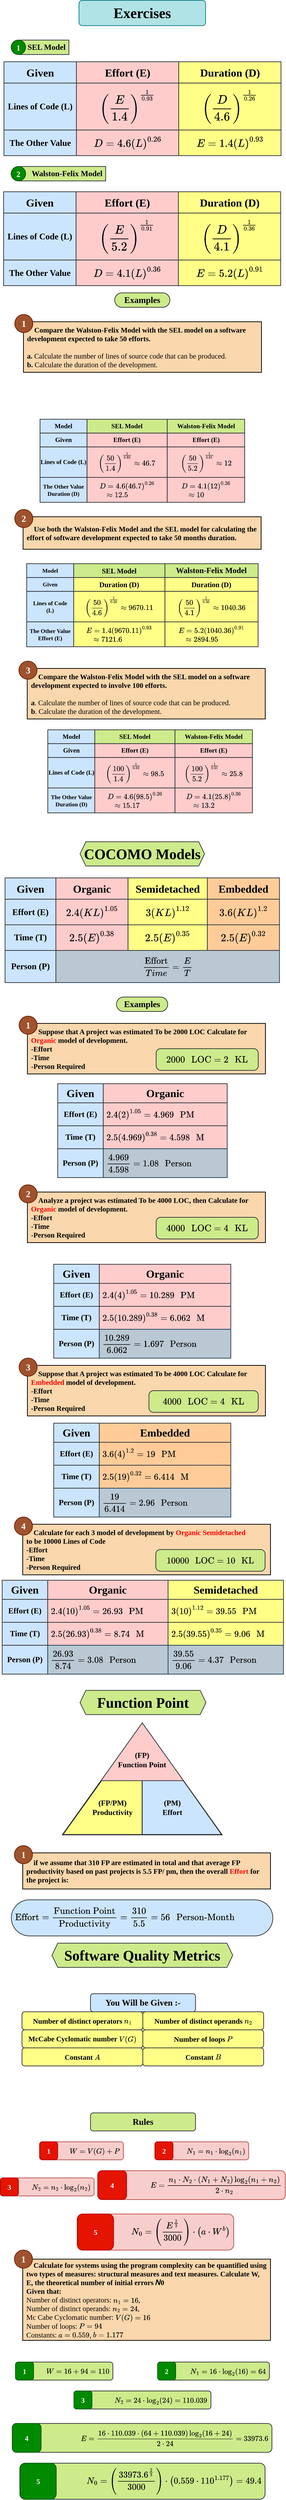 <mxfile version="24.4.8" type="device">
  <diagram name="Questions" id="tHCEnAuapFhDYKuq5LXg">
    <mxGraphModel dx="912" dy="556" grid="1" gridSize="10" guides="1" tooltips="1" connect="1" arrows="1" fold="1" page="1" pageScale="1" pageWidth="827" pageHeight="1169" math="1" shadow="0">
      <root>
        <mxCell id="0" />
        <mxCell id="1" parent="0" />
        <mxCell id="ZvY18dn5rHOq4MJxhakR-2" value="Exercises" style="rounded=1;whiteSpace=wrap;html=1;fontSize=40;fillColor=#b0e3e6;strokeColor=#0e8088;strokeWidth=2;fontFamily=Dune Rise;arcSize=13;fontStyle=1" parent="1" vertex="1">
          <mxGeometry x="238" y="30" width="351" height="70" as="geometry" />
        </mxCell>
        <mxCell id="6SqKx-31DNEQ2xtWk_rO-15" value="" style="group;movable=1;resizable=1;rotatable=1;deletable=1;editable=1;locked=0;connectable=1;" parent="1" vertex="1" connectable="0">
          <mxGeometry x="30" y="200" width="768.18" height="260" as="geometry" />
        </mxCell>
        <mxCell id="6SqKx-31DNEQ2xtWk_rO-9" value="" style="group" parent="6SqKx-31DNEQ2xtWk_rO-15" vertex="1" connectable="0">
          <mxGeometry width="200.909" height="260" as="geometry" />
        </mxCell>
        <mxCell id="6SqKx-31DNEQ2xtWk_rO-6" value="&lt;span style=&quot;font-family: Mina; font-size: 30px; font-weight: 700;&quot;&gt;Given&lt;/span&gt;" style="rounded=0;whiteSpace=wrap;html=1;strokeWidth=2;fillColor=#cce5ff;strokeColor=#36393d;fontSize=30;" parent="6SqKx-31DNEQ2xtWk_rO-9" vertex="1">
          <mxGeometry width="200.909" height="59.091" as="geometry" />
        </mxCell>
        <mxCell id="6SqKx-31DNEQ2xtWk_rO-7" value="&lt;span style=&quot;font-family: Mina; font-size: 24px; font-weight: 700;&quot;&gt;Lines of Code (L)&lt;/span&gt;" style="rounded=0;whiteSpace=wrap;html=1;strokeWidth=2;fillColor=#cce5ff;strokeColor=#36393d;fontSize=24;" parent="6SqKx-31DNEQ2xtWk_rO-9" vertex="1">
          <mxGeometry y="59.091" width="200.909" height="130" as="geometry" />
        </mxCell>
        <mxCell id="6SqKx-31DNEQ2xtWk_rO-8" value="&lt;span style=&quot;font-family: Mina; font-size: 24px; font-weight: 700;&quot;&gt;The Other Value&lt;/span&gt;" style="rounded=0;whiteSpace=wrap;html=1;strokeWidth=2;fillColor=#cce5ff;strokeColor=#36393d;fontSize=24;" parent="6SqKx-31DNEQ2xtWk_rO-9" vertex="1">
          <mxGeometry y="189.091" width="200.909" height="70.909" as="geometry" />
        </mxCell>
        <mxCell id="6SqKx-31DNEQ2xtWk_rO-10" value="" style="group" parent="6SqKx-31DNEQ2xtWk_rO-15" vertex="1" connectable="0">
          <mxGeometry x="200.909" width="283.636" height="260" as="geometry" />
        </mxCell>
        <mxCell id="6SqKx-31DNEQ2xtWk_rO-1" value="&lt;span style=&quot;font-family: Mina; font-size: 30px; font-weight: 700;&quot;&gt;Effort (E)&lt;/span&gt;" style="rounded=0;whiteSpace=wrap;html=1;strokeWidth=2;fillColor=#ffcccc;strokeColor=#36393d;fontSize=30;" parent="6SqKx-31DNEQ2xtWk_rO-10" vertex="1">
          <mxGeometry width="283.636" height="59.091" as="geometry" />
        </mxCell>
        <mxCell id="6SqKx-31DNEQ2xtWk_rO-4" value="&lt;span style=&quot;font-family: Mina; font-size: 33px;&quot;&gt;`(frac{E}{1.4})^{frac{1}{0.93}}`&lt;/span&gt;" style="rounded=0;whiteSpace=wrap;html=1;strokeWidth=2;fillColor=#ffcccc;strokeColor=#36393d;fontSize=33;" parent="6SqKx-31DNEQ2xtWk_rO-10" vertex="1">
          <mxGeometry y="59.091" width="283.636" height="130" as="geometry" />
        </mxCell>
        <mxCell id="6SqKx-31DNEQ2xtWk_rO-5" value="&lt;span style=&quot;font-family: Mina; font-size: 29px;&quot;&gt;`D=4.6(L)^{0.26}`&lt;/span&gt;" style="rounded=0;whiteSpace=wrap;html=1;strokeWidth=2;fillColor=#ffcccc;strokeColor=#36393d;" parent="6SqKx-31DNEQ2xtWk_rO-10" vertex="1">
          <mxGeometry y="189.091" width="283.636" height="70.909" as="geometry" />
        </mxCell>
        <mxCell id="6SqKx-31DNEQ2xtWk_rO-11" value="" style="group" parent="6SqKx-31DNEQ2xtWk_rO-15" vertex="1" connectable="0">
          <mxGeometry x="484.544" width="283.636" height="260" as="geometry" />
        </mxCell>
        <mxCell id="6SqKx-31DNEQ2xtWk_rO-12" value="&lt;span style=&quot;font-family: Mina; font-size: 30px; font-weight: 700;&quot;&gt;Duration (D)&lt;/span&gt;" style="rounded=0;whiteSpace=wrap;html=1;strokeWidth=2;fillColor=#ffff88;strokeColor=#36393d;fontSize=30;" parent="6SqKx-31DNEQ2xtWk_rO-11" vertex="1">
          <mxGeometry width="283.636" height="59.091" as="geometry" />
        </mxCell>
        <mxCell id="6SqKx-31DNEQ2xtWk_rO-13" value="&lt;span style=&quot;font-family: Mina; font-size: 33px;&quot;&gt;`(frac{D}{4.6})^{frac{1}{0.26}}`&lt;/span&gt;" style="rounded=0;whiteSpace=wrap;html=1;strokeWidth=2;fillColor=#ffff88;strokeColor=#36393d;fontSize=33;" parent="6SqKx-31DNEQ2xtWk_rO-11" vertex="1">
          <mxGeometry y="59.091" width="283.636" height="130" as="geometry" />
        </mxCell>
        <mxCell id="6SqKx-31DNEQ2xtWk_rO-14" value="&lt;span style=&quot;font-family: Mina; font-size: 29px;&quot;&gt;`E=1.4(L)^{0.93}`&lt;/span&gt;" style="rounded=0;whiteSpace=wrap;html=1;strokeWidth=2;fillColor=#ffff88;strokeColor=#36393d;" parent="6SqKx-31DNEQ2xtWk_rO-11" vertex="1">
          <mxGeometry y="189.091" width="283.636" height="70.909" as="geometry" />
        </mxCell>
        <mxCell id="6SqKx-31DNEQ2xtWk_rO-17" value="" style="group" parent="1" vertex="1" connectable="0">
          <mxGeometry x="29" y="560" width="768.18" height="260" as="geometry" />
        </mxCell>
        <mxCell id="6SqKx-31DNEQ2xtWk_rO-18" value="" style="group" parent="6SqKx-31DNEQ2xtWk_rO-17" vertex="1" connectable="0">
          <mxGeometry width="200.909" height="260" as="geometry" />
        </mxCell>
        <mxCell id="6SqKx-31DNEQ2xtWk_rO-19" value="&lt;span style=&quot;font-family: Mina; font-size: 30px; font-weight: 700;&quot;&gt;Given&lt;/span&gt;" style="rounded=0;whiteSpace=wrap;html=1;strokeWidth=2;fillColor=#cce5ff;strokeColor=#36393d;fontSize=30;" parent="6SqKx-31DNEQ2xtWk_rO-18" vertex="1">
          <mxGeometry width="200.909" height="59.091" as="geometry" />
        </mxCell>
        <mxCell id="6SqKx-31DNEQ2xtWk_rO-20" value="&lt;span style=&quot;font-family: Mina; font-size: 24px; font-weight: 700;&quot;&gt;Lines of Code (L)&lt;/span&gt;" style="rounded=0;whiteSpace=wrap;html=1;strokeWidth=2;fillColor=#cce5ff;strokeColor=#36393d;fontSize=24;" parent="6SqKx-31DNEQ2xtWk_rO-18" vertex="1">
          <mxGeometry y="59.091" width="200.909" height="130" as="geometry" />
        </mxCell>
        <mxCell id="6SqKx-31DNEQ2xtWk_rO-21" value="&lt;span style=&quot;font-family: Mina; font-size: 24px; font-weight: 700;&quot;&gt;The Other Value&lt;/span&gt;" style="rounded=0;whiteSpace=wrap;html=1;strokeWidth=2;fillColor=#cce5ff;strokeColor=#36393d;fontSize=24;" parent="6SqKx-31DNEQ2xtWk_rO-18" vertex="1">
          <mxGeometry y="189.091" width="200.909" height="70.909" as="geometry" />
        </mxCell>
        <mxCell id="6SqKx-31DNEQ2xtWk_rO-22" value="" style="group" parent="6SqKx-31DNEQ2xtWk_rO-17" vertex="1" connectable="0">
          <mxGeometry x="200.909" width="283.636" height="260" as="geometry" />
        </mxCell>
        <mxCell id="6SqKx-31DNEQ2xtWk_rO-23" value="&lt;span style=&quot;font-family: Mina; font-size: 30px; font-weight: 700;&quot;&gt;Effort (E)&lt;/span&gt;" style="rounded=0;whiteSpace=wrap;html=1;strokeWidth=2;fillColor=#ffcccc;strokeColor=#36393d;fontSize=30;" parent="6SqKx-31DNEQ2xtWk_rO-22" vertex="1">
          <mxGeometry width="283.636" height="59.091" as="geometry" />
        </mxCell>
        <mxCell id="6SqKx-31DNEQ2xtWk_rO-24" value="&lt;span style=&quot;font-family: Mina; font-size: 33px;&quot;&gt;`(frac{E}{5.2})^{frac{1}{0.91}}`&lt;/span&gt;" style="rounded=0;whiteSpace=wrap;html=1;strokeWidth=2;fillColor=#ffcccc;strokeColor=#36393d;fontSize=33;" parent="6SqKx-31DNEQ2xtWk_rO-22" vertex="1">
          <mxGeometry y="59.091" width="283.636" height="130" as="geometry" />
        </mxCell>
        <mxCell id="6SqKx-31DNEQ2xtWk_rO-25" value="&lt;span style=&quot;font-family: Mina; font-size: 29px;&quot;&gt;`D=4.1(L)^{0.36}`&lt;/span&gt;" style="rounded=0;whiteSpace=wrap;html=1;strokeWidth=2;fillColor=#ffcccc;strokeColor=#36393d;" parent="6SqKx-31DNEQ2xtWk_rO-22" vertex="1">
          <mxGeometry y="189.091" width="283.636" height="70.909" as="geometry" />
        </mxCell>
        <mxCell id="6SqKx-31DNEQ2xtWk_rO-26" value="" style="group" parent="6SqKx-31DNEQ2xtWk_rO-17" vertex="1" connectable="0">
          <mxGeometry x="484.544" width="283.636" height="260" as="geometry" />
        </mxCell>
        <mxCell id="6SqKx-31DNEQ2xtWk_rO-27" value="&lt;span style=&quot;font-family: Mina; font-size: 30px; font-weight: 700;&quot;&gt;Duration (D)&lt;/span&gt;" style="rounded=0;whiteSpace=wrap;html=1;strokeWidth=2;fillColor=#ffff88;strokeColor=#36393d;fontSize=30;" parent="6SqKx-31DNEQ2xtWk_rO-26" vertex="1">
          <mxGeometry width="283.636" height="59.091" as="geometry" />
        </mxCell>
        <mxCell id="6SqKx-31DNEQ2xtWk_rO-28" value="&lt;span style=&quot;font-family: Mina; font-size: 33px;&quot;&gt;`(frac{D}{4.1})^{frac{1}{0.36}}`&lt;/span&gt;" style="rounded=0;whiteSpace=wrap;html=1;strokeWidth=2;fillColor=#ffff88;strokeColor=#36393d;fontSize=33;" parent="6SqKx-31DNEQ2xtWk_rO-26" vertex="1">
          <mxGeometry y="59.091" width="283.636" height="130" as="geometry" />
        </mxCell>
        <mxCell id="6SqKx-31DNEQ2xtWk_rO-29" value="&lt;span style=&quot;font-family: Mina; font-size: 29px;&quot;&gt;`E=5.2(L)^{0.91}`&lt;/span&gt;" style="rounded=0;whiteSpace=wrap;html=1;strokeWidth=2;fillColor=#ffff88;strokeColor=#36393d;" parent="6SqKx-31DNEQ2xtWk_rO-26" vertex="1">
          <mxGeometry y="189.091" width="283.636" height="70.909" as="geometry" />
        </mxCell>
        <mxCell id="6SqKx-31DNEQ2xtWk_rO-37" value="" style="group" parent="1" vertex="1" connectable="0">
          <mxGeometry x="50" y="140" width="160" height="40" as="geometry" />
        </mxCell>
        <mxCell id="6SqKx-31DNEQ2xtWk_rO-35" value="SEL Model" style="rounded=1;whiteSpace=wrap;html=1;fontSize=22;fillColor=#cdeb8b;strokeColor=#36393d;strokeWidth=2;fontFamily=Mina;arcSize=0;hachureGap=4;align=right;spacingRight=7;fontStyle=1" parent="6SqKx-31DNEQ2xtWk_rO-37" vertex="1">
          <mxGeometry x="22.86" width="137.14" height="40" as="geometry" />
        </mxCell>
        <mxCell id="6SqKx-31DNEQ2xtWk_rO-36" value="1" style="ellipse;whiteSpace=wrap;html=1;aspect=fixed;strokeWidth=2;fillColor=#008a00;strokeColor=#005700;fontFamily=Mina;fontStyle=1;fontSize=22;spacingTop=3;fontColor=#ffffff;" parent="6SqKx-31DNEQ2xtWk_rO-37" vertex="1">
          <mxGeometry width="40" height="40" as="geometry" />
        </mxCell>
        <mxCell id="6SqKx-31DNEQ2xtWk_rO-38" value="" style="group" parent="1" vertex="1" connectable="0">
          <mxGeometry x="50" y="490" width="262" height="40" as="geometry" />
        </mxCell>
        <mxCell id="6SqKx-31DNEQ2xtWk_rO-39" value="Walston-Felix Model" style="rounded=1;whiteSpace=wrap;html=1;fontSize=22;fillColor=#cdeb8b;strokeColor=#36393d;strokeWidth=2;fontFamily=Mina;arcSize=0;hachureGap=4;align=right;spacingRight=7;fontStyle=1" parent="6SqKx-31DNEQ2xtWk_rO-38" vertex="1">
          <mxGeometry x="22.86" width="239.14" height="40" as="geometry" />
        </mxCell>
        <mxCell id="6SqKx-31DNEQ2xtWk_rO-40" value="2" style="ellipse;whiteSpace=wrap;html=1;aspect=fixed;strokeWidth=2;fillColor=#008a00;strokeColor=#005700;fontFamily=Mina;fontStyle=1;fontSize=22;spacingTop=3;fontColor=#ffffff;" parent="6SqKx-31DNEQ2xtWk_rO-38" vertex="1">
          <mxGeometry width="40" height="40" as="geometry" />
        </mxCell>
        <mxCell id="6SqKx-31DNEQ2xtWk_rO-42" value="Examples" style="rounded=1;whiteSpace=wrap;html=1;fontSize=24;fillColor=#cdeb8b;strokeColor=#36393d;strokeWidth=2;fontFamily=Mina;arcSize=50;fontStyle=1" parent="1" vertex="1">
          <mxGeometry x="337" y="840" width="153" height="40" as="geometry" />
        </mxCell>
        <mxCell id="6SqKx-31DNEQ2xtWk_rO-77" value="" style="group;fontSize=18;" parent="1" vertex="1" connectable="0">
          <mxGeometry x="130" y="1190" width="567.33" height="230" as="geometry" />
        </mxCell>
        <mxCell id="6SqKx-31DNEQ2xtWk_rO-58" value="" style="group;fontSize=18;" parent="6SqKx-31DNEQ2xtWk_rO-77" vertex="1" connectable="0">
          <mxGeometry width="130.333" height="230" as="geometry" />
        </mxCell>
        <mxCell id="6SqKx-31DNEQ2xtWk_rO-55" value="&lt;span style=&quot;font-family: Mina; font-size: 18px; font-weight: 700;&quot;&gt;Model&lt;/span&gt;" style="rounded=0;whiteSpace=wrap;html=1;strokeWidth=2;fillColor=#cce5ff;strokeColor=#36393d;fontSize=18;" parent="6SqKx-31DNEQ2xtWk_rO-58" vertex="1">
          <mxGeometry width="130.333" height="38.333" as="geometry" />
        </mxCell>
        <mxCell id="6SqKx-31DNEQ2xtWk_rO-52" value="&lt;span style=&quot;font-family: Mina; font-size: 18px; font-weight: 700;&quot;&gt;Given&lt;/span&gt;" style="rounded=0;whiteSpace=wrap;html=1;strokeWidth=2;fillColor=#cce5ff;strokeColor=#36393d;fontSize=18;" parent="6SqKx-31DNEQ2xtWk_rO-58" vertex="1">
          <mxGeometry y="38.333" width="130.333" height="38.333" as="geometry" />
        </mxCell>
        <mxCell id="6SqKx-31DNEQ2xtWk_rO-53" value="&lt;span style=&quot;font-family: Mina; font-size: 17px; font-weight: 700;&quot;&gt;Lines of Code (L)&lt;/span&gt;" style="rounded=0;whiteSpace=wrap;html=1;strokeWidth=2;fillColor=#cce5ff;strokeColor=#36393d;fontSize=17;" parent="6SqKx-31DNEQ2xtWk_rO-58" vertex="1">
          <mxGeometry y="76.667" width="130.333" height="84.333" as="geometry" />
        </mxCell>
        <mxCell id="6SqKx-31DNEQ2xtWk_rO-54" value="&lt;span style=&quot;font-family: Mina; font-size: 16px; font-weight: 700;&quot;&gt;The Other Value&lt;/span&gt;&lt;div style=&quot;font-size: 16px;&quot;&gt;&lt;span style=&quot;font-family: Mina; font-size: 16px; font-weight: 700;&quot;&gt;Duration (D)&lt;/span&gt;&lt;/div&gt;" style="rounded=0;whiteSpace=wrap;html=1;strokeWidth=2;fillColor=#cce5ff;strokeColor=#36393d;fontSize=16;" parent="6SqKx-31DNEQ2xtWk_rO-58" vertex="1">
          <mxGeometry y="161.0" width="130.333" height="69.0" as="geometry" />
        </mxCell>
        <mxCell id="6SqKx-31DNEQ2xtWk_rO-59" value="" style="group;fontSize=18;" parent="6SqKx-31DNEQ2xtWk_rO-77" vertex="1" connectable="0">
          <mxGeometry x="130.333" width="222.332" height="230" as="geometry" />
        </mxCell>
        <mxCell id="6SqKx-31DNEQ2xtWk_rO-56" value="&lt;span style=&quot;font-family: Mina; font-size: 18px; font-weight: 700;&quot;&gt;SEL Model&lt;/span&gt;" style="rounded=0;whiteSpace=wrap;html=1;strokeWidth=2;fillColor=#cdeb8b;strokeColor=#36393d;fontSize=18;" parent="6SqKx-31DNEQ2xtWk_rO-59" vertex="1">
          <mxGeometry width="222.332" height="38.333" as="geometry" />
        </mxCell>
        <mxCell id="6SqKx-31DNEQ2xtWk_rO-44" value="&lt;span style=&quot;font-family: Mina; font-size: 18px; font-weight: 700;&quot;&gt;Effort (E)&lt;/span&gt;" style="rounded=0;whiteSpace=wrap;html=1;strokeWidth=2;fillColor=#ffcccc;strokeColor=#36393d;fontSize=18;" parent="6SqKx-31DNEQ2xtWk_rO-59" vertex="1">
          <mxGeometry y="38.333" width="222.332" height="38.333" as="geometry" />
        </mxCell>
        <mxCell id="6SqKx-31DNEQ2xtWk_rO-45" value="&lt;span style=&quot;font-family: Mina; font-size: 20px;&quot;&gt;`(frac{50}{1.4})^{frac{1}{0.93}}~~46.7`&lt;/span&gt;" style="rounded=0;whiteSpace=wrap;html=1;strokeWidth=2;fillColor=#ffcccc;strokeColor=#36393d;fontSize=20;" parent="6SqKx-31DNEQ2xtWk_rO-59" vertex="1">
          <mxGeometry y="76.667" width="222.332" height="84.333" as="geometry" />
        </mxCell>
        <mxCell id="6SqKx-31DNEQ2xtWk_rO-46" value="&lt;span style=&quot;font-family: Mina; font-size: 20px;&quot;&gt;`D=4.6(46.7)^{0.26}`&lt;/span&gt;&lt;div style=&quot;text-align: left; font-size: 20px;&quot;&gt;&lt;span style=&quot;font-family: Mina; background-color: initial; font-size: 20px;&quot;&gt;&amp;nbsp; &amp;nbsp; `~~12.5`&lt;/span&gt;&lt;/div&gt;" style="rounded=0;whiteSpace=wrap;html=1;strokeWidth=2;fillColor=#ffcccc;strokeColor=#36393d;align=center;spacing=10;fontSize=20;" parent="6SqKx-31DNEQ2xtWk_rO-59" vertex="1">
          <mxGeometry y="161.0" width="222.332" height="69.0" as="geometry" />
        </mxCell>
        <mxCell id="6SqKx-31DNEQ2xtWk_rO-60" value="" style="group;fontSize=18;" parent="6SqKx-31DNEQ2xtWk_rO-77" vertex="1" connectable="0">
          <mxGeometry x="352.665" width="214.665" height="230" as="geometry" />
        </mxCell>
        <mxCell id="6SqKx-31DNEQ2xtWk_rO-57" value="&lt;span style=&quot;font-family: Mina; font-size: 18px; font-weight: 700; text-align: right;&quot;&gt;Walston-Felix Model&lt;/span&gt;" style="rounded=0;whiteSpace=wrap;html=1;strokeWidth=2;fillColor=#cdeb8b;strokeColor=#36393d;fontSize=18;" parent="6SqKx-31DNEQ2xtWk_rO-60" vertex="1">
          <mxGeometry width="214.665" height="38.333" as="geometry" />
        </mxCell>
        <mxCell id="6SqKx-31DNEQ2xtWk_rO-48" value="&lt;span style=&quot;font-family: Mina; font-size: 18px; font-weight: 700;&quot;&gt;Effort (E)&lt;/span&gt;" style="rounded=0;whiteSpace=wrap;html=1;strokeWidth=2;fillColor=#ffcccc;strokeColor=#36393d;fontSize=18;" parent="6SqKx-31DNEQ2xtWk_rO-60" vertex="1">
          <mxGeometry y="38.333" width="214.665" height="38.333" as="geometry" />
        </mxCell>
        <mxCell id="6SqKx-31DNEQ2xtWk_rO-49" value="&lt;span style=&quot;font-family: Mina; font-size: 20px;&quot;&gt;`(frac{50}{5.2})^{frac{1}{0.91}}~~12`&lt;/span&gt;" style="rounded=0;whiteSpace=wrap;html=1;strokeWidth=2;fillColor=#ffcccc;strokeColor=#36393d;fontSize=20;" parent="6SqKx-31DNEQ2xtWk_rO-60" vertex="1">
          <mxGeometry y="76.667" width="214.665" height="84.333" as="geometry" />
        </mxCell>
        <mxCell id="6SqKx-31DNEQ2xtWk_rO-50" value="&lt;span style=&quot;font-size: 20px; font-family: Mina;&quot;&gt;`D=4.1(12)^{0.36}`&lt;/span&gt;&lt;div style=&quot;font-size: 20px; text-align: left;&quot;&gt;&lt;span style=&quot;font-family: Mina; background-color: initial; font-size: 20px;&quot;&gt;&amp;nbsp; &amp;nbsp; `~~10`&lt;/span&gt;&lt;/div&gt;" style="rounded=0;whiteSpace=wrap;html=1;strokeWidth=2;fillColor=#ffcccc;strokeColor=#36393d;fontSize=20;" parent="6SqKx-31DNEQ2xtWk_rO-60" vertex="1">
          <mxGeometry y="161.0" width="214.665" height="69.0" as="geometry" />
        </mxCell>
        <mxCell id="6SqKx-31DNEQ2xtWk_rO-80" value="" style="group;whiteSpace=wrap;" parent="1" vertex="1" connectable="0">
          <mxGeometry x="93" y="1590" width="641.7" height="230" as="geometry" />
        </mxCell>
        <mxCell id="6SqKx-31DNEQ2xtWk_rO-62" value="" style="group;strokeWidth=2;fontSize=16;" parent="6SqKx-31DNEQ2xtWk_rO-80" vertex="1" connectable="0">
          <mxGeometry width="130.333" height="230" as="geometry" />
        </mxCell>
        <mxCell id="6SqKx-31DNEQ2xtWk_rO-63" value="&lt;span style=&quot;font-family: Mina; font-size: 16px; font-weight: 700;&quot;&gt;Model&lt;/span&gt;" style="rounded=0;whiteSpace=wrap;html=1;strokeWidth=2;fillColor=#cce5ff;strokeColor=#36393d;fontSize=16;" parent="6SqKx-31DNEQ2xtWk_rO-62" vertex="1">
          <mxGeometry width="130.333" height="38.333" as="geometry" />
        </mxCell>
        <mxCell id="6SqKx-31DNEQ2xtWk_rO-64" value="&lt;span style=&quot;font-family: Mina; font-size: 16px; font-weight: 700;&quot;&gt;Given&lt;/span&gt;" style="rounded=0;whiteSpace=wrap;html=1;strokeWidth=2;fillColor=#cce5ff;strokeColor=#36393d;fontSize=16;" parent="6SqKx-31DNEQ2xtWk_rO-62" vertex="1">
          <mxGeometry y="38.333" width="130.333" height="38.333" as="geometry" />
        </mxCell>
        <mxCell id="6SqKx-31DNEQ2xtWk_rO-65" value="&lt;span style=&quot;font-family: Mina; font-size: 16px; font-weight: 700;&quot;&gt;Lines of Code&lt;/span&gt;&lt;div&gt;&lt;span style=&quot;font-family: Mina; font-weight: 700; background-color: initial;&quot;&gt;(L)&lt;/span&gt;&lt;/div&gt;" style="rounded=0;whiteSpace=wrap;html=1;strokeWidth=2;fillColor=#cce5ff;strokeColor=#36393d;fontSize=16;" parent="6SqKx-31DNEQ2xtWk_rO-62" vertex="1">
          <mxGeometry y="76.667" width="130.333" height="84.333" as="geometry" />
        </mxCell>
        <mxCell id="6SqKx-31DNEQ2xtWk_rO-66" value="&lt;span style=&quot;font-family: Mina; font-size: 16px; font-weight: 700;&quot;&gt;The Other Value&lt;/span&gt;&lt;div style=&quot;font-size: 16px;&quot;&gt;&lt;span style=&quot;font-family: Mina; font-size: 16px; font-weight: 700;&quot;&gt;Effort (E)&lt;/span&gt;&lt;/div&gt;" style="rounded=0;whiteSpace=wrap;html=1;strokeWidth=2;fillColor=#cce5ff;strokeColor=#36393d;fontSize=16;" parent="6SqKx-31DNEQ2xtWk_rO-62" vertex="1">
          <mxGeometry y="161" width="130.333" height="69" as="geometry" />
        </mxCell>
        <mxCell id="6SqKx-31DNEQ2xtWk_rO-67" value="" style="group;strokeWidth=2;" parent="6SqKx-31DNEQ2xtWk_rO-80" vertex="1" connectable="0">
          <mxGeometry x="130.333" width="253.0" height="230" as="geometry" />
        </mxCell>
        <mxCell id="6SqKx-31DNEQ2xtWk_rO-68" value="&lt;span style=&quot;font-family: Mina; font-size: 20px; font-weight: 700;&quot;&gt;SEL Model&lt;/span&gt;" style="rounded=0;whiteSpace=wrap;html=1;strokeWidth=2;fillColor=#cdeb8b;strokeColor=#36393d;" parent="6SqKx-31DNEQ2xtWk_rO-67" vertex="1">
          <mxGeometry width="253.0" height="38.333" as="geometry" />
        </mxCell>
        <mxCell id="6SqKx-31DNEQ2xtWk_rO-69" value="&lt;span style=&quot;font-family: Mina; font-size: 20px; font-weight: 700;&quot;&gt;Duration (D)&lt;/span&gt;" style="rounded=0;whiteSpace=wrap;html=1;strokeWidth=2;fillColor=#ffff88;strokeColor=#36393d;fontSize=20;" parent="6SqKx-31DNEQ2xtWk_rO-67" vertex="1">
          <mxGeometry y="38.333" width="253.0" height="38.333" as="geometry" />
        </mxCell>
        <mxCell id="6SqKx-31DNEQ2xtWk_rO-70" value="&lt;span style=&quot;font-family: Mina; font-size: 20px;&quot;&gt;`(frac{50}{4.6})^{frac{1}{0.26}}~~9670.11`&lt;/span&gt;" style="rounded=0;whiteSpace=wrap;html=1;strokeWidth=2;fillColor=#ffff88;strokeColor=#36393d;fontSize=20;" parent="6SqKx-31DNEQ2xtWk_rO-67" vertex="1">
          <mxGeometry y="76.667" width="253.0" height="84.333" as="geometry" />
        </mxCell>
        <mxCell id="6SqKx-31DNEQ2xtWk_rO-71" value="&lt;span style=&quot;font-family: Mina; font-size: 20px;&quot;&gt;`E=1.4(9670.11)^{0.93}`&lt;/span&gt;&lt;div style=&quot;text-align: left; font-size: 20px;&quot;&gt;&lt;span style=&quot;font-family: Mina; background-color: initial; font-size: 20px;&quot;&gt;&amp;nbsp; &amp;nbsp; `~~7121.6`&lt;/span&gt;&lt;/div&gt;" style="rounded=0;whiteSpace=wrap;html=1;strokeWidth=2;fillColor=#ffff88;strokeColor=#36393d;align=center;spacing=10;fontSize=20;" parent="6SqKx-31DNEQ2xtWk_rO-67" vertex="1">
          <mxGeometry y="161" width="253.0" height="69" as="geometry" />
        </mxCell>
        <mxCell id="6SqKx-31DNEQ2xtWk_rO-72" value="" style="group;strokeWidth=2;" parent="6SqKx-31DNEQ2xtWk_rO-80" vertex="1" connectable="0">
          <mxGeometry x="383.333" width="258.367" height="230" as="geometry" />
        </mxCell>
        <mxCell id="6SqKx-31DNEQ2xtWk_rO-73" value="&lt;span style=&quot;font-family: Mina; font-size: 22px; font-weight: 700; text-align: right;&quot;&gt;Walston-Felix Model&lt;/span&gt;" style="rounded=0;whiteSpace=wrap;html=1;strokeWidth=2;fillColor=#cdeb8b;strokeColor=#36393d;" parent="6SqKx-31DNEQ2xtWk_rO-72" vertex="1">
          <mxGeometry width="258.367" height="38.333" as="geometry" />
        </mxCell>
        <mxCell id="6SqKx-31DNEQ2xtWk_rO-74" value="&lt;span style=&quot;font-family: Mina; font-size: 20px; font-weight: 700;&quot;&gt;Duration (D)&lt;/span&gt;" style="rounded=0;whiteSpace=wrap;html=1;strokeWidth=2;fillColor=#ffff88;strokeColor=#36393d;fontSize=20;" parent="6SqKx-31DNEQ2xtWk_rO-72" vertex="1">
          <mxGeometry y="38.333" width="258.367" height="38.333" as="geometry" />
        </mxCell>
        <mxCell id="6SqKx-31DNEQ2xtWk_rO-75" value="&lt;span style=&quot;font-family: Mina; font-size: 20px;&quot;&gt;`(frac{50}{4.1})^{frac{1}{0.36}}~~1040.36`&lt;/span&gt;" style="rounded=0;whiteSpace=wrap;html=1;strokeWidth=2;fillColor=#ffff88;strokeColor=#36393d;fontSize=20;" parent="6SqKx-31DNEQ2xtWk_rO-72" vertex="1">
          <mxGeometry y="76.667" width="258.367" height="84.333" as="geometry" />
        </mxCell>
        <mxCell id="6SqKx-31DNEQ2xtWk_rO-76" value="&lt;span style=&quot;font-size: 20px; font-family: Mina;&quot;&gt;`E=5.2(1040.36)^{0.91}`&lt;/span&gt;&lt;div style=&quot;font-size: 20px; text-align: left;&quot;&gt;&lt;span style=&quot;font-family: Mina; background-color: initial; font-size: 20px;&quot;&gt;&amp;nbsp; &amp;nbsp; `~~2894.95`&lt;/span&gt;&lt;/div&gt;" style="rounded=0;whiteSpace=wrap;html=1;strokeWidth=2;fillColor=#ffff88;strokeColor=#36393d;fontSize=20;" parent="6SqKx-31DNEQ2xtWk_rO-72" vertex="1">
          <mxGeometry y="161" width="258.367" height="69" as="geometry" />
        </mxCell>
        <mxCell id="6SqKx-31DNEQ2xtWk_rO-82" value="" style="group;fontSize=18;" parent="1" vertex="1" connectable="0">
          <mxGeometry x="151.5" y="2050" width="567.33" height="230" as="geometry" />
        </mxCell>
        <mxCell id="6SqKx-31DNEQ2xtWk_rO-83" value="" style="group;fontSize=18;" parent="6SqKx-31DNEQ2xtWk_rO-82" vertex="1" connectable="0">
          <mxGeometry width="130.333" height="230" as="geometry" />
        </mxCell>
        <mxCell id="6SqKx-31DNEQ2xtWk_rO-84" value="&lt;span style=&quot;font-family: Mina; font-size: 18px; font-weight: 700;&quot;&gt;Model&lt;/span&gt;" style="rounded=0;whiteSpace=wrap;html=1;strokeWidth=2;fillColor=#cce5ff;strokeColor=#36393d;fontSize=18;" parent="6SqKx-31DNEQ2xtWk_rO-83" vertex="1">
          <mxGeometry width="130.333" height="38.333" as="geometry" />
        </mxCell>
        <mxCell id="6SqKx-31DNEQ2xtWk_rO-85" value="&lt;span style=&quot;font-family: Mina; font-size: 18px; font-weight: 700;&quot;&gt;Given&lt;/span&gt;" style="rounded=0;whiteSpace=wrap;html=1;strokeWidth=2;fillColor=#cce5ff;strokeColor=#36393d;fontSize=18;" parent="6SqKx-31DNEQ2xtWk_rO-83" vertex="1">
          <mxGeometry y="38.333" width="130.333" height="38.333" as="geometry" />
        </mxCell>
        <mxCell id="6SqKx-31DNEQ2xtWk_rO-86" value="&lt;span style=&quot;font-family: Mina; font-size: 17px; font-weight: 700;&quot;&gt;Lines of Code (L)&lt;/span&gt;" style="rounded=0;whiteSpace=wrap;html=1;strokeWidth=2;fillColor=#cce5ff;strokeColor=#36393d;fontSize=17;" parent="6SqKx-31DNEQ2xtWk_rO-83" vertex="1">
          <mxGeometry y="76.667" width="130.333" height="84.333" as="geometry" />
        </mxCell>
        <mxCell id="6SqKx-31DNEQ2xtWk_rO-87" value="&lt;span style=&quot;font-family: Mina; font-size: 16px; font-weight: 700;&quot;&gt;The Other Value&lt;/span&gt;&lt;div style=&quot;font-size: 16px;&quot;&gt;&lt;span style=&quot;font-family: Mina; font-size: 16px; font-weight: 700;&quot;&gt;Duration (D)&lt;/span&gt;&lt;/div&gt;" style="rounded=0;whiteSpace=wrap;html=1;strokeWidth=2;fillColor=#cce5ff;strokeColor=#36393d;fontSize=16;" parent="6SqKx-31DNEQ2xtWk_rO-83" vertex="1">
          <mxGeometry y="161.0" width="130.333" height="69.0" as="geometry" />
        </mxCell>
        <mxCell id="6SqKx-31DNEQ2xtWk_rO-88" value="" style="group;fontSize=18;" parent="6SqKx-31DNEQ2xtWk_rO-82" vertex="1" connectable="0">
          <mxGeometry x="130.333" width="222.332" height="230" as="geometry" />
        </mxCell>
        <mxCell id="6SqKx-31DNEQ2xtWk_rO-89" value="&lt;span style=&quot;font-family: Mina; font-size: 18px; font-weight: 700;&quot;&gt;SEL Model&lt;/span&gt;" style="rounded=0;whiteSpace=wrap;html=1;strokeWidth=2;fillColor=#cdeb8b;strokeColor=#36393d;fontSize=18;" parent="6SqKx-31DNEQ2xtWk_rO-88" vertex="1">
          <mxGeometry width="222.332" height="38.333" as="geometry" />
        </mxCell>
        <mxCell id="6SqKx-31DNEQ2xtWk_rO-90" value="&lt;span style=&quot;font-family: Mina; font-size: 18px; font-weight: 700;&quot;&gt;Effort (E)&lt;/span&gt;" style="rounded=0;whiteSpace=wrap;html=1;strokeWidth=2;fillColor=#ffcccc;strokeColor=#36393d;fontSize=18;" parent="6SqKx-31DNEQ2xtWk_rO-88" vertex="1">
          <mxGeometry y="38.333" width="222.332" height="38.333" as="geometry" />
        </mxCell>
        <mxCell id="6SqKx-31DNEQ2xtWk_rO-91" value="&lt;span style=&quot;font-family: Mina; font-size: 20px;&quot;&gt;`(frac{100}{1.4})^{frac{1}{0.93}}~~98.5`&lt;/span&gt;" style="rounded=0;whiteSpace=wrap;html=1;strokeWidth=2;fillColor=#ffcccc;strokeColor=#36393d;fontSize=20;" parent="6SqKx-31DNEQ2xtWk_rO-88" vertex="1">
          <mxGeometry y="76.667" width="222.332" height="84.333" as="geometry" />
        </mxCell>
        <mxCell id="6SqKx-31DNEQ2xtWk_rO-92" value="&lt;span style=&quot;font-family: Mina; font-size: 20px;&quot;&gt;`D=4.6(98.5)^{0.26}`&lt;/span&gt;&lt;div style=&quot;text-align: left; font-size: 20px;&quot;&gt;&lt;span style=&quot;font-family: Mina; background-color: initial; font-size: 20px;&quot;&gt;&amp;nbsp; &amp;nbsp; `~~15.17`&lt;/span&gt;&lt;/div&gt;" style="rounded=0;whiteSpace=wrap;html=1;strokeWidth=2;fillColor=#ffcccc;strokeColor=#36393d;align=center;spacing=10;fontSize=20;" parent="6SqKx-31DNEQ2xtWk_rO-88" vertex="1">
          <mxGeometry y="161.0" width="222.332" height="69.0" as="geometry" />
        </mxCell>
        <mxCell id="6SqKx-31DNEQ2xtWk_rO-93" value="" style="group;fontSize=18;" parent="6SqKx-31DNEQ2xtWk_rO-82" vertex="1" connectable="0">
          <mxGeometry x="352.665" width="214.665" height="230" as="geometry" />
        </mxCell>
        <mxCell id="6SqKx-31DNEQ2xtWk_rO-94" value="&lt;span style=&quot;font-family: Mina; font-size: 18px; font-weight: 700; text-align: right;&quot;&gt;Walston-Felix Model&lt;/span&gt;" style="rounded=0;whiteSpace=wrap;html=1;strokeWidth=2;fillColor=#cdeb8b;strokeColor=#36393d;fontSize=18;" parent="6SqKx-31DNEQ2xtWk_rO-93" vertex="1">
          <mxGeometry width="214.665" height="38.333" as="geometry" />
        </mxCell>
        <mxCell id="6SqKx-31DNEQ2xtWk_rO-95" value="&lt;span style=&quot;font-family: Mina; font-size: 18px; font-weight: 700;&quot;&gt;Effort (E)&lt;/span&gt;" style="rounded=0;whiteSpace=wrap;html=1;strokeWidth=2;fillColor=#ffcccc;strokeColor=#36393d;fontSize=18;" parent="6SqKx-31DNEQ2xtWk_rO-93" vertex="1">
          <mxGeometry y="38.333" width="214.665" height="38.333" as="geometry" />
        </mxCell>
        <mxCell id="6SqKx-31DNEQ2xtWk_rO-96" value="&lt;span style=&quot;font-family: Mina; font-size: 20px;&quot;&gt;`(frac{100}{5.2})^{frac{1}{0.91}}~~25.8`&lt;/span&gt;" style="rounded=0;whiteSpace=wrap;html=1;strokeWidth=2;fillColor=#ffcccc;strokeColor=#36393d;fontSize=20;" parent="6SqKx-31DNEQ2xtWk_rO-93" vertex="1">
          <mxGeometry y="76.667" width="214.665" height="84.333" as="geometry" />
        </mxCell>
        <mxCell id="6SqKx-31DNEQ2xtWk_rO-97" value="&lt;span style=&quot;font-size: 20px; font-family: Mina;&quot;&gt;`D=4.1(25.8)^{0.36}`&lt;/span&gt;&lt;div style=&quot;font-size: 20px; text-align: left;&quot;&gt;&lt;span style=&quot;font-family: Mina; background-color: initial; font-size: 20px;&quot;&gt;&amp;nbsp; &amp;nbsp; `~~13.2`&lt;/span&gt;&lt;/div&gt;" style="rounded=0;whiteSpace=wrap;html=1;strokeWidth=2;fillColor=#ffcccc;strokeColor=#36393d;fontSize=20;" parent="6SqKx-31DNEQ2xtWk_rO-93" vertex="1">
          <mxGeometry y="161.0" width="214.665" height="69.0" as="geometry" />
        </mxCell>
        <mxCell id="gq76qE475kr2s1ayNZPQ-14" value="COCOMO Models" style="shape=hexagon;perimeter=hexagonPerimeter2;whiteSpace=wrap;fixedSize=1;size=16;fillColor=#cdeb8b;strokeColor=#36393d;fontFamily=Mina;fontSize=40;strokeWidth=2;align=center;spacingLeft=0;spacingBottom=0;fillStyle=hachure;fontStyle=1;" vertex="1" parent="1">
          <mxGeometry x="241" y="2360" width="345" height="67.14" as="geometry" />
        </mxCell>
        <mxCell id="gq76qE475kr2s1ayNZPQ-36" value="" style="group" vertex="1" connectable="0" parent="1">
          <mxGeometry x="33" y="2460" width="760.91" height="290" as="geometry" />
        </mxCell>
        <mxCell id="gq76qE475kr2s1ayNZPQ-32" value="" style="group;fillColor=none;strokeColor=none;container=0;" vertex="1" connectable="0" parent="gq76qE475kr2s1ayNZPQ-36">
          <mxGeometry x="560.91" width="170" height="200.91" as="geometry" />
        </mxCell>
        <mxCell id="gq76qE475kr2s1ayNZPQ-24" value="`frac{&quot;Effort&quot;}{Time}=frac{E}{T}`" style="rounded=0;whiteSpace=wrap;html=1;strokeWidth=2;fillColor=#bac8d3;strokeColor=#23445d;fontFamily=Mina;fontStyle=0;fontSize=24;" vertex="1" parent="gq76qE475kr2s1ayNZPQ-36">
          <mxGeometry x="140.91" y="200.91" width="620" height="89.09" as="geometry" />
        </mxCell>
        <mxCell id="gq76qE475kr2s1ayNZPQ-7" value="&lt;span style=&quot;font-family: Mina; font-size: 30px; font-weight: 700;&quot;&gt;Organic&lt;/span&gt;" style="rounded=0;whiteSpace=wrap;html=1;strokeWidth=2;fillColor=#ffcccc;strokeColor=#36393d;fontSize=30;" vertex="1" parent="gq76qE475kr2s1ayNZPQ-36">
          <mxGeometry x="140.91" width="200" height="59.09" as="geometry" />
        </mxCell>
        <mxCell id="gq76qE475kr2s1ayNZPQ-8" value="&lt;span style=&quot;font-family: Mina; font-size: 28px;&quot;&gt;`2.4(KL)^{1.05}`&lt;/span&gt;" style="rounded=0;whiteSpace=wrap;html=1;strokeWidth=2;fillColor=#ffcccc;strokeColor=#36393d;fontSize=28;" vertex="1" parent="gq76qE475kr2s1ayNZPQ-36">
          <mxGeometry x="140.91" y="59.09" width="200.09" height="70.91" as="geometry" />
        </mxCell>
        <mxCell id="gq76qE475kr2s1ayNZPQ-9" value="&lt;span style=&quot;font-family: Mina; font-size: 29px;&quot;&gt;`2.5(E)^{0.38}`&lt;/span&gt;" style="rounded=0;whiteSpace=wrap;html=1;strokeWidth=2;fillColor=#ffcccc;strokeColor=#36393d;" vertex="1" parent="gq76qE475kr2s1ayNZPQ-36">
          <mxGeometry x="140.91" y="130" width="200" height="70.91" as="geometry" />
        </mxCell>
        <mxCell id="gq76qE475kr2s1ayNZPQ-11" value="&lt;span style=&quot;font-family: Mina; font-size: 30px; font-weight: 700;&quot;&gt;Semidetached&lt;/span&gt;" style="rounded=0;whiteSpace=wrap;html=1;strokeWidth=2;fillColor=#ffff88;strokeColor=#36393d;fontSize=30;" vertex="1" parent="gq76qE475kr2s1ayNZPQ-36">
          <mxGeometry x="341" width="219.907" height="59.091" as="geometry" />
        </mxCell>
        <mxCell id="gq76qE475kr2s1ayNZPQ-12" value="&lt;span style=&quot;font-family: Mina; font-size: 28px;&quot;&gt;`3(KL)^{1.12}`&lt;/span&gt;" style="rounded=0;whiteSpace=wrap;html=1;strokeWidth=2;fillColor=#ffff88;strokeColor=#36393d;fontSize=28;" vertex="1" parent="gq76qE475kr2s1ayNZPQ-36">
          <mxGeometry x="341" y="59.09" width="219.91" height="70.91" as="geometry" />
        </mxCell>
        <mxCell id="gq76qE475kr2s1ayNZPQ-13" value="&lt;span style=&quot;font-family: Mina; font-size: 29px;&quot;&gt;`2.5(E)^{0.35}`&lt;/span&gt;" style="rounded=0;whiteSpace=wrap;html=1;strokeWidth=2;fillColor=#ffff88;strokeColor=#36393d;" vertex="1" parent="gq76qE475kr2s1ayNZPQ-36">
          <mxGeometry x="341" y="130.001" width="219.907" height="70.909" as="geometry" />
        </mxCell>
        <mxCell id="gq76qE475kr2s1ayNZPQ-20" value="&lt;span style=&quot;font-family: Mina; font-size: 30px; font-weight: 700;&quot;&gt;Embedded&lt;/span&gt;" style="rounded=0;whiteSpace=wrap;html=1;strokeWidth=2;fillColor=#ffcc99;strokeColor=#36393d;fontSize=30;" vertex="1" parent="gq76qE475kr2s1ayNZPQ-36">
          <mxGeometry x="560.91" width="200" height="59.09" as="geometry" />
        </mxCell>
        <mxCell id="gq76qE475kr2s1ayNZPQ-21" value="&lt;span style=&quot;font-family: Mina; font-size: 28px;&quot;&gt;`3.6(KL)^{1.2}`&lt;/span&gt;" style="rounded=0;whiteSpace=wrap;html=1;strokeWidth=2;fillColor=#ffcc99;strokeColor=#36393d;fontSize=28;" vertex="1" parent="gq76qE475kr2s1ayNZPQ-36">
          <mxGeometry x="560.91" y="59.09" width="200" height="70.91" as="geometry" />
        </mxCell>
        <mxCell id="gq76qE475kr2s1ayNZPQ-22" value="&lt;span style=&quot;font-family: Mina; font-size: 29px;&quot;&gt;`2.5(E)^{0.32}`&lt;/span&gt;" style="rounded=0;whiteSpace=wrap;html=1;strokeWidth=2;fillColor=#ffcc99;strokeColor=#36393d;" vertex="1" parent="gq76qE475kr2s1ayNZPQ-36">
          <mxGeometry x="560.91" y="130" width="200" height="70.91" as="geometry" />
        </mxCell>
        <mxCell id="gq76qE475kr2s1ayNZPQ-25" value="&lt;span style=&quot;font-family: Mina; font-size: 24px; font-weight: 700;&quot;&gt;Person (P)&lt;/span&gt;" style="rounded=0;whiteSpace=wrap;html=1;strokeWidth=2;fillColor=#cce5ff;strokeColor=#36393d;fontSize=24;" vertex="1" parent="gq76qE475kr2s1ayNZPQ-36">
          <mxGeometry y="200.91" width="140.909" height="89.09" as="geometry" />
        </mxCell>
        <mxCell id="gq76qE475kr2s1ayNZPQ-3" value="&lt;span style=&quot;font-family: Mina; font-size: 30px; font-weight: 700;&quot;&gt;Given&lt;/span&gt;" style="rounded=0;whiteSpace=wrap;html=1;strokeWidth=2;fillColor=#cce5ff;strokeColor=#36393d;fontSize=30;" vertex="1" parent="gq76qE475kr2s1ayNZPQ-36">
          <mxGeometry width="140.909" height="59.091" as="geometry" />
        </mxCell>
        <mxCell id="gq76qE475kr2s1ayNZPQ-4" value="&lt;span style=&quot;font-family: Mina; font-size: 24px; font-weight: 700;&quot;&gt;Effort (E)&lt;/span&gt;" style="rounded=0;whiteSpace=wrap;html=1;strokeWidth=2;fillColor=#cce5ff;strokeColor=#36393d;fontSize=24;" vertex="1" parent="gq76qE475kr2s1ayNZPQ-36">
          <mxGeometry y="59.09" width="140.91" height="70.91" as="geometry" />
        </mxCell>
        <mxCell id="gq76qE475kr2s1ayNZPQ-5" value="&lt;span style=&quot;font-family: Mina; font-size: 24px; font-weight: 700;&quot;&gt;Time (T)&lt;/span&gt;" style="rounded=0;whiteSpace=wrap;html=1;strokeWidth=2;fillColor=#cce5ff;strokeColor=#36393d;fontSize=24;" vertex="1" parent="gq76qE475kr2s1ayNZPQ-36">
          <mxGeometry y="130.001" width="140.909" height="70.909" as="geometry" />
        </mxCell>
        <mxCell id="gq76qE475kr2s1ayNZPQ-37" value="" style="group" vertex="1" connectable="0" parent="1">
          <mxGeometry x="71.5" y="1860" width="683" height="160" as="geometry" />
        </mxCell>
        <mxCell id="6SqKx-31DNEQ2xtWk_rO-81" value="&lt;div style=&quot;font-size: 20px;&quot;&gt;&lt;span style=&quot;font-size: 20px;&quot;&gt;&lt;b&gt;&amp;nbsp; &amp;nbsp;&amp;nbsp;&lt;/b&gt;&lt;/span&gt;&lt;span style=&quot;background-color: initial;&quot;&gt;&lt;b&gt;Compare the Walston-Felix Model with the SEL model on a software development expected to involve 100 efforts.&lt;/b&gt;&lt;/span&gt;&lt;/div&gt;&lt;div style=&quot;font-size: 20px;&quot;&gt;&lt;span style=&quot;background-color: initial;&quot;&gt;&lt;b&gt;&lt;br&gt;&lt;/b&gt;&lt;/span&gt;&lt;/div&gt;&lt;div&gt;&lt;b&gt;a&lt;/b&gt;.&amp;nbsp;&lt;span style=&quot;background-color: initial;&quot;&gt;Calculate the number of lines of source code that can be produced.&lt;/span&gt;&lt;/div&gt;&lt;div&gt;&lt;b&gt;b&lt;/b&gt;.&amp;nbsp;&lt;span style=&quot;background-color: initial;&quot;&gt;Calculate the duration of the development.&lt;/span&gt;&lt;/div&gt;" style="rounded=1;whiteSpace=wrap;html=1;strokeWidth=2;fillColor=#fad7ac;strokeColor=#000000;fontFamily=Mina;fontSize=20;fontStyle=0;align=left;spacing=10;arcSize=0;" parent="gq76qE475kr2s1ayNZPQ-37" vertex="1">
          <mxGeometry x="23" y="20" width="660" height="140" as="geometry" />
        </mxCell>
        <mxCell id="N6g_8ORdJpZUbQSrJJyO-1" value="3" style="ellipse;whiteSpace=wrap;html=1;aspect=fixed;fontFamily=Mina;fontStyle=1;fontSize=25;strokeWidth=2;fillColor=#a0522d;fontColor=#ffffff;strokeColor=#6D1F00;" parent="gq76qE475kr2s1ayNZPQ-37" vertex="1">
          <mxGeometry width="50" height="50" as="geometry" />
        </mxCell>
        <mxCell id="gq76qE475kr2s1ayNZPQ-38" value="" style="group" vertex="1" connectable="0" parent="1">
          <mxGeometry x="60" y="1440" width="683" height="110" as="geometry" />
        </mxCell>
        <mxCell id="6SqKx-31DNEQ2xtWk_rO-61" value="&lt;div style=&quot;&quot;&gt;&lt;b&gt;&amp;nbsp; &amp;nbsp; Use both the Walston-Felix Model and the SEL model for calculating the effort of software development expected to take 50 months duration.&lt;/b&gt;&lt;/div&gt;" style="rounded=1;whiteSpace=wrap;html=1;strokeWidth=2;fillColor=#fad7ac;strokeColor=#000000;fontFamily=Mina;fontSize=20;fontStyle=0;align=left;spacing=10;arcSize=0;" parent="gq76qE475kr2s1ayNZPQ-38" vertex="1">
          <mxGeometry x="23" y="20" width="660" height="90" as="geometry" />
        </mxCell>
        <mxCell id="N6g_8ORdJpZUbQSrJJyO-2" value="2" style="ellipse;whiteSpace=wrap;html=1;aspect=fixed;fontFamily=Mina;fontStyle=1;fontSize=25;strokeWidth=2;fillColor=#a0522d;fontColor=#ffffff;strokeColor=#6D1F00;" parent="gq76qE475kr2s1ayNZPQ-38" vertex="1">
          <mxGeometry width="50" height="50" as="geometry" />
        </mxCell>
        <mxCell id="gq76qE475kr2s1ayNZPQ-39" value="" style="group" vertex="1" connectable="0" parent="1">
          <mxGeometry x="60" y="900" width="684" height="160" as="geometry" />
        </mxCell>
        <mxCell id="6SqKx-31DNEQ2xtWk_rO-41" value="&lt;div style=&quot;font-size: 20px;&quot;&gt;&lt;span style=&quot;font-size: 20px;&quot;&gt;&lt;b&gt;&amp;nbsp; &amp;nbsp; Compare the Walston-Felix Model with the SEL model on a software development expected to take 50 efforts.&lt;/b&gt;&lt;/span&gt;&lt;/div&gt;&lt;div style=&quot;font-size: 20px;&quot;&gt;&lt;span style=&quot;font-size: 20px;&quot;&gt;&lt;b&gt;&lt;br&gt;&lt;/b&gt;&lt;/span&gt;&lt;/div&gt;&lt;div style=&quot;font-size: 20px;&quot;&gt;&lt;span style=&quot;font-size: 20px;&quot;&gt;&lt;b&gt;a.&amp;nbsp;&lt;/b&gt;&lt;/span&gt;&lt;span style=&quot;background-color: initial;&quot;&gt;Calculate the number of lines of source code that can be produced.&lt;/span&gt;&lt;/div&gt;&lt;div style=&quot;font-size: 20px;&quot;&gt;&lt;span style=&quot;font-size: 20px;&quot;&gt;&lt;b&gt;b.&amp;nbsp;&lt;/b&gt;&lt;/span&gt;&lt;span style=&quot;background-color: initial;&quot;&gt;Calculate the duration of the development.&lt;/span&gt;&lt;/div&gt;" style="rounded=1;whiteSpace=wrap;html=1;strokeWidth=2;fillColor=#fad7ac;strokeColor=#000000;fontFamily=Mina;fontSize=20;fontStyle=0;align=left;spacing=10;arcSize=0;" parent="gq76qE475kr2s1ayNZPQ-39" vertex="1">
          <mxGeometry x="24" y="20" width="660" height="140" as="geometry" />
        </mxCell>
        <mxCell id="N6g_8ORdJpZUbQSrJJyO-3" value="1" style="ellipse;whiteSpace=wrap;html=1;aspect=fixed;fontFamily=Mina;fontStyle=1;fontSize=25;strokeWidth=2;fillColor=#a0522d;fontColor=#ffffff;strokeColor=#6D1F00;" parent="gq76qE475kr2s1ayNZPQ-39" vertex="1">
          <mxGeometry width="50" height="50" as="geometry" />
        </mxCell>
        <mxCell id="gq76qE475kr2s1ayNZPQ-43" value="Examples" style="rounded=1;whiteSpace=wrap;html=1;fontSize=24;fillColor=#cdeb8b;strokeColor=#36393d;strokeWidth=2;fontFamily=Mina;arcSize=50;fontStyle=1" vertex="1" parent="1">
          <mxGeometry x="341.95" y="2790" width="142.11" height="40" as="geometry" />
        </mxCell>
        <mxCell id="gq76qE475kr2s1ayNZPQ-63" value="" style="group" vertex="1" connectable="0" parent="1">
          <mxGeometry x="179" y="3030" width="470" height="260" as="geometry" />
        </mxCell>
        <mxCell id="gq76qE475kr2s1ayNZPQ-47" value="&lt;span style=&quot;font-family: Mina; font-size: 30px; font-weight: 700;&quot;&gt;Given&lt;/span&gt;" style="rounded=0;whiteSpace=wrap;html=1;strokeWidth=2;fillColor=#cce5ff;strokeColor=#36393d;fontSize=30;container=0;" vertex="1" parent="gq76qE475kr2s1ayNZPQ-63">
          <mxGeometry width="126.332" height="52.978" as="geometry" />
        </mxCell>
        <mxCell id="gq76qE475kr2s1ayNZPQ-48" value="&lt;span style=&quot;font-family: Mina; font-size: 22px; font-weight: 700;&quot;&gt;Effort (E)&lt;/span&gt;" style="rounded=0;whiteSpace=wrap;html=1;strokeWidth=2;fillColor=#cce5ff;strokeColor=#36393d;fontSize=22;container=0;" vertex="1" parent="gq76qE475kr2s1ayNZPQ-63">
          <mxGeometry y="52.977" width="126.333" height="63.574" as="geometry" />
        </mxCell>
        <mxCell id="gq76qE475kr2s1ayNZPQ-49" value="&lt;span style=&quot;font-family: Mina; font-size: 22px; font-weight: 700;&quot;&gt;Time (T)&lt;/span&gt;" style="rounded=0;whiteSpace=wrap;html=1;strokeWidth=2;fillColor=#cce5ff;strokeColor=#36393d;fontSize=22;container=0;" vertex="1" parent="gq76qE475kr2s1ayNZPQ-63">
          <mxGeometry y="116.553" width="126.332" height="63.574" as="geometry" />
        </mxCell>
        <mxCell id="gq76qE475kr2s1ayNZPQ-50" value="&lt;span style=&quot;font-family: Mina; font-size: 22px; font-weight: 700;&quot;&gt;Person (P)&lt;/span&gt;" style="rounded=0;whiteSpace=wrap;html=1;strokeWidth=2;fillColor=#cce5ff;strokeColor=#36393d;fontSize=22;container=0;" vertex="1" parent="gq76qE475kr2s1ayNZPQ-63">
          <mxGeometry y="180.126" width="126.332" height="79.874" as="geometry" />
        </mxCell>
        <mxCell id="gq76qE475kr2s1ayNZPQ-44" value="&lt;span style=&quot;font-family: Mina; font-size: 30px; font-weight: 700;&quot;&gt;Organic&lt;/span&gt;" style="rounded=0;whiteSpace=wrap;html=1;strokeWidth=2;fillColor=#ffcccc;strokeColor=#36393d;fontSize=30;container=0;" vertex="1" parent="gq76qE475kr2s1ayNZPQ-63">
          <mxGeometry x="126.33" width="343.67" height="52.977" as="geometry" />
        </mxCell>
        <mxCell id="gq76qE475kr2s1ayNZPQ-45" value="&lt;span style=&quot;font-family: Mina; font-size: 24px;&quot;&gt;`2.4(2)^{1.05}=4.969&quot; PM&quot;`&lt;/span&gt;" style="rounded=0;whiteSpace=wrap;html=1;strokeWidth=2;fillColor=#ffcccc;strokeColor=#36393d;fontSize=24;align=left;spacingLeft=7;container=0;" vertex="1" parent="gq76qE475kr2s1ayNZPQ-63">
          <mxGeometry x="126.33" y="52.977" width="343.67" height="63.574" as="geometry" />
        </mxCell>
        <mxCell id="gq76qE475kr2s1ayNZPQ-46" value="&lt;span style=&quot;font-family: Mina; font-size: 24px;&quot;&gt;`2.5(4.969)^{0.38}=4.598&quot; M&quot;`&lt;/span&gt;" style="rounded=0;whiteSpace=wrap;html=1;strokeWidth=2;fillColor=#ffcccc;strokeColor=#36393d;fontSize=24;align=left;spacingLeft=7;container=0;" vertex="1" parent="gq76qE475kr2s1ayNZPQ-63">
          <mxGeometry x="126.33" y="116.552" width="343.67" height="63.574" as="geometry" />
        </mxCell>
        <mxCell id="gq76qE475kr2s1ayNZPQ-51" value="`frac{4.969}{4.598}=1.08&quot; Person&quot;`" style="rounded=0;whiteSpace=wrap;html=1;strokeWidth=2;fillColor=#bac8d3;strokeColor=#23445d;fontFamily=Mina;fontStyle=0;fontSize=24;align=left;spacingLeft=7;container=0;" vertex="1" parent="gq76qE475kr2s1ayNZPQ-63">
          <mxGeometry x="126.33" y="180.126" width="343.67" height="79.874" as="geometry" />
        </mxCell>
        <mxCell id="gq76qE475kr2s1ayNZPQ-65" value="" style="group" vertex="1" connectable="0" parent="1">
          <mxGeometry x="72" y="2843" width="683" height="160" as="geometry" />
        </mxCell>
        <mxCell id="gq76qE475kr2s1ayNZPQ-41" value="&lt;div style=&quot;&quot;&gt;&lt;span style=&quot;font-size: 20px;&quot;&gt;&lt;b&gt;&amp;nbsp; &amp;nbsp;&amp;nbsp;&lt;/b&gt;&lt;/span&gt;&lt;span style=&quot;background-color: initial;&quot;&gt;&lt;b&gt;Suppose that A project was estimated To be 2000 LOC Calculate for &lt;font color=&quot;#ff0000&quot;&gt;Organic &lt;/font&gt;model of development.&lt;/b&gt;&lt;/span&gt;&lt;/div&gt;&lt;div style=&quot;&quot;&gt;&lt;span style=&quot;background-color: initial;&quot;&gt;&lt;b&gt;-Effort&lt;/b&gt;&lt;/span&gt;&lt;/div&gt;&lt;div style=&quot;&quot;&gt;&lt;b style=&quot;background-color: initial;&quot;&gt;-Time&lt;/b&gt;&lt;/div&gt;&lt;div style=&quot;&quot;&gt;&lt;b style=&quot;background-color: initial;&quot;&gt;-Person Required&lt;/b&gt;&lt;/div&gt;" style="rounded=1;whiteSpace=wrap;html=1;strokeWidth=2;fillColor=#fad7ac;strokeColor=#000000;fontFamily=Mina;fontSize=20;fontStyle=0;align=left;spacing=10;arcSize=0;container=0;" vertex="1" parent="gq76qE475kr2s1ayNZPQ-65">
          <mxGeometry x="23" y="20" width="660" height="140" as="geometry" />
        </mxCell>
        <mxCell id="gq76qE475kr2s1ayNZPQ-60" value="`2000&quot; LOC&quot;=2&quot; KL&quot;`" style="rounded=1;whiteSpace=wrap;html=1;fontSize=25;fillColor=#cdeb8b;strokeColor=#36393d;strokeWidth=2;fontFamily=Mina;arcSize=21;fontStyle=0;container=0;" vertex="1" parent="gq76qE475kr2s1ayNZPQ-65">
          <mxGeometry x="380" y="90" width="283" height="60" as="geometry" />
        </mxCell>
        <mxCell id="gq76qE475kr2s1ayNZPQ-42" value="1" style="ellipse;whiteSpace=wrap;html=1;aspect=fixed;fontFamily=Mina;fontStyle=1;fontSize=25;strokeWidth=2;fillColor=#a0522d;fontColor=#ffffff;strokeColor=#6D1F00;container=0;" vertex="1" parent="gq76qE475kr2s1ayNZPQ-65">
          <mxGeometry width="50" height="50" as="geometry" />
        </mxCell>
        <mxCell id="gq76qE475kr2s1ayNZPQ-66" value="" style="group" vertex="1" connectable="0" parent="1">
          <mxGeometry x="72" y="3310" width="683" height="160" as="geometry" />
        </mxCell>
        <mxCell id="gq76qE475kr2s1ayNZPQ-67" value="&lt;div style=&quot;&quot;&gt;&lt;span style=&quot;font-size: 20px;&quot;&gt;&lt;b&gt;&amp;nbsp; &amp;nbsp;&amp;nbsp;&lt;/b&gt;&lt;/span&gt;&lt;span style=&quot;background-color: initial;&quot;&gt;&lt;b&gt;Analyze a project was estimated To be 4000 LOC, then Calculate for &lt;font color=&quot;#ff0000&quot;&gt;Organic&lt;/font&gt; model of development.&amp;nbsp;&lt;/b&gt;&lt;/span&gt;&lt;/div&gt;&lt;div style=&quot;&quot;&gt;&lt;span style=&quot;background-color: initial;&quot;&gt;&lt;b&gt;-Effort&lt;/b&gt;&lt;/span&gt;&lt;/div&gt;&lt;div style=&quot;&quot;&gt;&lt;b style=&quot;background-color: initial;&quot;&gt;-Time&lt;/b&gt;&lt;/div&gt;&lt;div style=&quot;&quot;&gt;&lt;b style=&quot;background-color: initial;&quot;&gt;-Person Required&lt;/b&gt;&lt;/div&gt;" style="rounded=1;whiteSpace=wrap;html=1;strokeWidth=2;fillColor=#fad7ac;strokeColor=#000000;fontFamily=Mina;fontSize=20;fontStyle=0;align=left;spacing=10;arcSize=0;container=0;" vertex="1" parent="gq76qE475kr2s1ayNZPQ-66">
          <mxGeometry x="23" y="20" width="660" height="140" as="geometry" />
        </mxCell>
        <mxCell id="gq76qE475kr2s1ayNZPQ-68" value="`4000&quot; LOC&quot;=4&quot; KL&quot;`" style="rounded=1;whiteSpace=wrap;html=1;fontSize=25;fillColor=#cdeb8b;strokeColor=#36393d;strokeWidth=2;fontFamily=Mina;arcSize=21;fontStyle=0;container=0;" vertex="1" parent="gq76qE475kr2s1ayNZPQ-66">
          <mxGeometry x="380" y="90" width="283" height="60" as="geometry" />
        </mxCell>
        <mxCell id="gq76qE475kr2s1ayNZPQ-69" value="2" style="ellipse;whiteSpace=wrap;html=1;aspect=fixed;fontFamily=Mina;fontStyle=1;fontSize=25;strokeWidth=2;fillColor=#a0522d;fontColor=#ffffff;strokeColor=#6D1F00;container=0;" vertex="1" parent="gq76qE475kr2s1ayNZPQ-66">
          <mxGeometry width="50" height="50" as="geometry" />
        </mxCell>
        <mxCell id="gq76qE475kr2s1ayNZPQ-79" value="" style="group" vertex="1" connectable="0" parent="1">
          <mxGeometry x="72" y="3790" width="683" height="160" as="geometry" />
        </mxCell>
        <mxCell id="gq76qE475kr2s1ayNZPQ-80" value="&lt;div style=&quot;&quot;&gt;&lt;span style=&quot;font-size: 20px;&quot;&gt;&lt;b&gt;&amp;nbsp; &amp;nbsp;&amp;nbsp;&lt;/b&gt;&lt;/span&gt;&lt;span style=&quot;background-color: initial;&quot;&gt;&lt;b&gt;Suppose that A project was estimated To be 4000 LOC Calculate for &lt;font color=&quot;#ff0000&quot;&gt;Embedded &lt;/font&gt;model of development.&amp;nbsp;&lt;/b&gt;&lt;/span&gt;&lt;/div&gt;&lt;div style=&quot;&quot;&gt;&lt;span style=&quot;background-color: initial;&quot;&gt;&lt;b&gt;-Effort&lt;/b&gt;&lt;/span&gt;&lt;/div&gt;&lt;div style=&quot;&quot;&gt;&lt;b style=&quot;background-color: initial;&quot;&gt;-Time&lt;/b&gt;&lt;/div&gt;&lt;div style=&quot;&quot;&gt;&lt;b style=&quot;background-color: initial;&quot;&gt;-Person Required&lt;/b&gt;&lt;/div&gt;" style="rounded=1;whiteSpace=wrap;html=1;strokeWidth=2;fillColor=#fad7ac;strokeColor=#000000;fontFamily=Mina;fontSize=20;fontStyle=0;align=left;spacing=10;arcSize=0;container=0;" vertex="1" parent="gq76qE475kr2s1ayNZPQ-79">
          <mxGeometry x="23" y="20" width="660" height="140" as="geometry" />
        </mxCell>
        <mxCell id="gq76qE475kr2s1ayNZPQ-81" value="`4000&quot; LOC&quot;=4&quot; KL&quot;`" style="rounded=1;whiteSpace=wrap;html=1;fontSize=25;fillColor=#cdeb8b;strokeColor=#36393d;strokeWidth=2;fontFamily=Mina;arcSize=21;fontStyle=0;container=0;" vertex="1" parent="gq76qE475kr2s1ayNZPQ-79">
          <mxGeometry x="360" y="90" width="303" height="60" as="geometry" />
        </mxCell>
        <mxCell id="gq76qE475kr2s1ayNZPQ-82" value="3" style="ellipse;whiteSpace=wrap;html=1;aspect=fixed;fontFamily=Mina;fontStyle=1;fontSize=25;strokeWidth=2;fillColor=#a0522d;fontColor=#ffffff;strokeColor=#6D1F00;container=0;" vertex="1" parent="gq76qE475kr2s1ayNZPQ-79">
          <mxGeometry width="50" height="50" as="geometry" />
        </mxCell>
        <mxCell id="gq76qE475kr2s1ayNZPQ-83" value="" style="group" vertex="1" connectable="0" parent="1">
          <mxGeometry x="168" y="3530" width="491" height="260" as="geometry" />
        </mxCell>
        <mxCell id="gq76qE475kr2s1ayNZPQ-71" value="&lt;span style=&quot;font-family: Mina; font-size: 30px; font-weight: 700;&quot;&gt;Given&lt;/span&gt;" style="rounded=0;whiteSpace=wrap;html=1;strokeWidth=2;fillColor=#cce5ff;strokeColor=#36393d;fontSize=30;container=0;" vertex="1" parent="gq76qE475kr2s1ayNZPQ-83">
          <mxGeometry width="126.332" height="52.978" as="geometry" />
        </mxCell>
        <mxCell id="gq76qE475kr2s1ayNZPQ-72" value="&lt;span style=&quot;font-family: Mina; font-size: 22px; font-weight: 700;&quot;&gt;Effort (E)&lt;/span&gt;" style="rounded=0;whiteSpace=wrap;html=1;strokeWidth=2;fillColor=#cce5ff;strokeColor=#36393d;fontSize=22;container=0;" vertex="1" parent="gq76qE475kr2s1ayNZPQ-83">
          <mxGeometry y="52.977" width="126.333" height="63.574" as="geometry" />
        </mxCell>
        <mxCell id="gq76qE475kr2s1ayNZPQ-73" value="&lt;span style=&quot;font-family: Mina; font-size: 22px; font-weight: 700;&quot;&gt;Time (T)&lt;/span&gt;" style="rounded=0;whiteSpace=wrap;html=1;strokeWidth=2;fillColor=#cce5ff;strokeColor=#36393d;fontSize=22;container=0;" vertex="1" parent="gq76qE475kr2s1ayNZPQ-83">
          <mxGeometry y="116.553" width="126.332" height="63.574" as="geometry" />
        </mxCell>
        <mxCell id="gq76qE475kr2s1ayNZPQ-74" value="&lt;span style=&quot;font-family: Mina; font-size: 22px; font-weight: 700;&quot;&gt;Person (P)&lt;/span&gt;" style="rounded=0;whiteSpace=wrap;html=1;strokeWidth=2;fillColor=#cce5ff;strokeColor=#36393d;fontSize=22;container=0;" vertex="1" parent="gq76qE475kr2s1ayNZPQ-83">
          <mxGeometry y="180.126" width="126.332" height="79.874" as="geometry" />
        </mxCell>
        <mxCell id="gq76qE475kr2s1ayNZPQ-75" value="&lt;span style=&quot;font-family: Mina; font-size: 30px; font-weight: 700;&quot;&gt;Organic&lt;/span&gt;" style="rounded=0;whiteSpace=wrap;html=1;strokeWidth=2;fillColor=#ffcccc;strokeColor=#36393d;fontSize=30;container=0;" vertex="1" parent="gq76qE475kr2s1ayNZPQ-83">
          <mxGeometry x="126.33" width="364.67" height="52.98" as="geometry" />
        </mxCell>
        <mxCell id="gq76qE475kr2s1ayNZPQ-76" value="&lt;font face=&quot;Mina&quot;&gt;`2.4(4)^{1.05}=10.289&quot; PM&quot;`&lt;/font&gt;" style="rounded=0;whiteSpace=wrap;html=1;strokeWidth=2;fillColor=#ffcccc;strokeColor=#36393d;fontSize=24;align=left;spacingLeft=7;container=0;" vertex="1" parent="gq76qE475kr2s1ayNZPQ-83">
          <mxGeometry x="126.33" y="52.98" width="364.67" height="63.57" as="geometry" />
        </mxCell>
        <mxCell id="gq76qE475kr2s1ayNZPQ-77" value="&lt;font face=&quot;Mina&quot;&gt;`2.5(10.289)^{0.38}=6.062&quot; M&quot;`&lt;/font&gt;" style="rounded=0;whiteSpace=wrap;html=1;strokeWidth=2;fillColor=#ffcccc;strokeColor=#36393d;fontSize=24;align=left;spacingLeft=7;container=0;" vertex="1" parent="gq76qE475kr2s1ayNZPQ-83">
          <mxGeometry x="126.33" y="116.55" width="364.67" height="63.57" as="geometry" />
        </mxCell>
        <mxCell id="gq76qE475kr2s1ayNZPQ-78" value="`frac{10.289}{6.062}=1.697&quot; Person&quot;`" style="rounded=0;whiteSpace=wrap;html=1;strokeWidth=2;fillColor=#bac8d3;strokeColor=#23445d;fontFamily=Mina;fontStyle=0;fontSize=24;align=left;spacingLeft=7;container=0;" vertex="1" parent="gq76qE475kr2s1ayNZPQ-83">
          <mxGeometry x="126.33" y="180.13" width="364.67" height="79.87" as="geometry" />
        </mxCell>
        <mxCell id="gq76qE475kr2s1ayNZPQ-84" value="" style="group" vertex="1" connectable="0" parent="1">
          <mxGeometry x="168" y="3970" width="491" height="260" as="geometry" />
        </mxCell>
        <mxCell id="gq76qE475kr2s1ayNZPQ-85" value="&lt;span style=&quot;font-family: Mina; font-size: 30px; font-weight: 700;&quot;&gt;Given&lt;/span&gt;" style="rounded=0;whiteSpace=wrap;html=1;strokeWidth=2;fillColor=#cce5ff;strokeColor=#36393d;fontSize=30;container=0;" vertex="1" parent="gq76qE475kr2s1ayNZPQ-84">
          <mxGeometry width="126.332" height="52.978" as="geometry" />
        </mxCell>
        <mxCell id="gq76qE475kr2s1ayNZPQ-86" value="&lt;span style=&quot;font-family: Mina; font-size: 22px; font-weight: 700;&quot;&gt;Effort (E)&lt;/span&gt;" style="rounded=0;whiteSpace=wrap;html=1;strokeWidth=2;fillColor=#cce5ff;strokeColor=#36393d;fontSize=22;container=0;" vertex="1" parent="gq76qE475kr2s1ayNZPQ-84">
          <mxGeometry y="52.977" width="126.333" height="63.574" as="geometry" />
        </mxCell>
        <mxCell id="gq76qE475kr2s1ayNZPQ-87" value="&lt;span style=&quot;font-family: Mina; font-size: 22px; font-weight: 700;&quot;&gt;Time (T)&lt;/span&gt;" style="rounded=0;whiteSpace=wrap;html=1;strokeWidth=2;fillColor=#cce5ff;strokeColor=#36393d;fontSize=22;container=0;" vertex="1" parent="gq76qE475kr2s1ayNZPQ-84">
          <mxGeometry y="116.553" width="126.332" height="63.574" as="geometry" />
        </mxCell>
        <mxCell id="gq76qE475kr2s1ayNZPQ-88" value="&lt;span style=&quot;font-family: Mina; font-size: 22px; font-weight: 700;&quot;&gt;Person (P)&lt;/span&gt;" style="rounded=0;whiteSpace=wrap;html=1;strokeWidth=2;fillColor=#cce5ff;strokeColor=#36393d;fontSize=22;container=0;" vertex="1" parent="gq76qE475kr2s1ayNZPQ-84">
          <mxGeometry y="180.126" width="126.332" height="79.874" as="geometry" />
        </mxCell>
        <mxCell id="gq76qE475kr2s1ayNZPQ-89" value="&lt;font face=&quot;Mina&quot;&gt;&lt;b&gt;Embedded&lt;/b&gt;&lt;/font&gt;" style="rounded=0;whiteSpace=wrap;html=1;strokeWidth=2;fillColor=#ffcc99;strokeColor=#36393d;fontSize=30;container=0;" vertex="1" parent="gq76qE475kr2s1ayNZPQ-84">
          <mxGeometry x="126.33" width="364.67" height="52.98" as="geometry" />
        </mxCell>
        <mxCell id="gq76qE475kr2s1ayNZPQ-90" value="&lt;font face=&quot;Mina&quot;&gt;`3.6(4)^{1.2}=19&quot; PM&quot;`&lt;/font&gt;" style="rounded=0;whiteSpace=wrap;html=1;strokeWidth=2;fillColor=#ffcc99;strokeColor=#36393d;fontSize=24;align=left;spacingLeft=7;container=0;" vertex="1" parent="gq76qE475kr2s1ayNZPQ-84">
          <mxGeometry x="126.33" y="52.98" width="364.67" height="63.57" as="geometry" />
        </mxCell>
        <mxCell id="gq76qE475kr2s1ayNZPQ-91" value="&lt;font face=&quot;Mina&quot;&gt;`2.5(19)^{0.32}=6.414&quot; M&quot;`&lt;/font&gt;" style="rounded=0;whiteSpace=wrap;html=1;strokeWidth=2;fillColor=#ffcc99;strokeColor=#36393d;fontSize=24;align=left;spacingLeft=7;container=0;" vertex="1" parent="gq76qE475kr2s1ayNZPQ-84">
          <mxGeometry x="126.33" y="116.55" width="364.67" height="63.57" as="geometry" />
        </mxCell>
        <mxCell id="gq76qE475kr2s1ayNZPQ-92" value="`frac{19}{6.414}=2.96&quot; Person&quot;`" style="rounded=0;whiteSpace=wrap;html=1;strokeWidth=2;fillColor=#bac8d3;strokeColor=#23445d;fontFamily=Mina;fontStyle=0;fontSize=24;align=left;spacingLeft=7;container=0;" vertex="1" parent="gq76qE475kr2s1ayNZPQ-84">
          <mxGeometry x="126.33" y="180.13" width="364.67" height="79.87" as="geometry" />
        </mxCell>
        <mxCell id="gq76qE475kr2s1ayNZPQ-113" value="" style="group" vertex="1" connectable="0" parent="1">
          <mxGeometry x="59" y="4230" width="710" height="160" as="geometry" />
        </mxCell>
        <mxCell id="gq76qE475kr2s1ayNZPQ-95" value="&lt;div style=&quot;&quot;&gt;&lt;span style=&quot;font-size: 20px;&quot;&gt;&lt;b&gt;&amp;nbsp; &amp;nbsp;&amp;nbsp;&lt;/b&gt;&lt;/span&gt;&lt;span style=&quot;background-color: initial;&quot;&gt;&lt;b&gt;Calculate for each 3 model of development by &lt;font color=&quot;#ff0000&quot;&gt;Organic Semidetached&lt;/font&gt;&lt;/b&gt;&lt;/span&gt;&lt;/div&gt;&lt;div style=&quot;&quot;&gt;&lt;span style=&quot;background-color: initial;&quot;&gt;&lt;b&gt;to be 10000 Lines of Code&lt;/b&gt;&lt;/span&gt;&lt;/div&gt;&lt;div style=&quot;&quot;&gt;&lt;span style=&quot;background-color: initial;&quot;&gt;&lt;b&gt;-Effort&lt;/b&gt;&lt;/span&gt;&lt;/div&gt;&lt;div style=&quot;&quot;&gt;&lt;b style=&quot;background-color: initial;&quot;&gt;-Time&lt;/b&gt;&lt;/div&gt;&lt;div style=&quot;&quot;&gt;&lt;b style=&quot;background-color: initial;&quot;&gt;-Person Required&lt;/b&gt;&lt;/div&gt;" style="rounded=1;whiteSpace=wrap;html=1;strokeWidth=2;fillColor=#fad7ac;strokeColor=#000000;fontFamily=Mina;fontSize=20;fontStyle=0;align=left;spacing=10;arcSize=0;container=0;" vertex="1" parent="gq76qE475kr2s1ayNZPQ-113">
          <mxGeometry x="23" y="20" width="687" height="140" as="geometry" />
        </mxCell>
        <mxCell id="gq76qE475kr2s1ayNZPQ-96" value="`10000 &quot; LOC&quot;=10&quot; KL&quot;`" style="rounded=1;whiteSpace=wrap;html=1;fontSize=24;fillColor=#cdeb8b;strokeColor=#36393d;strokeWidth=2;fontFamily=Mina;arcSize=21;fontStyle=0;container=0;" vertex="1" parent="gq76qE475kr2s1ayNZPQ-113">
          <mxGeometry x="392" y="90" width="303" height="60" as="geometry" />
        </mxCell>
        <mxCell id="gq76qE475kr2s1ayNZPQ-97" value="4" style="ellipse;whiteSpace=wrap;html=1;aspect=fixed;fontFamily=Mina;fontStyle=1;fontSize=25;strokeWidth=2;fillColor=#a0522d;fontColor=#ffffff;strokeColor=#6D1F00;container=0;" vertex="1" parent="gq76qE475kr2s1ayNZPQ-113">
          <mxGeometry width="50" height="50" as="geometry" />
        </mxCell>
        <mxCell id="gq76qE475kr2s1ayNZPQ-117" value="" style="group" vertex="1" connectable="0" parent="1">
          <mxGeometry x="25" y="4405" width="780" height="260" as="geometry" />
        </mxCell>
        <mxCell id="gq76qE475kr2s1ayNZPQ-99" value="&lt;span style=&quot;font-family: Mina; font-size: 30px; font-weight: 700;&quot;&gt;Given&lt;/span&gt;" style="rounded=0;whiteSpace=wrap;html=1;strokeWidth=2;fillColor=#cce5ff;strokeColor=#36393d;fontSize=30;container=0;" vertex="1" parent="gq76qE475kr2s1ayNZPQ-117">
          <mxGeometry width="126.332" height="52.978" as="geometry" />
        </mxCell>
        <mxCell id="gq76qE475kr2s1ayNZPQ-100" value="&lt;span style=&quot;font-family: Mina; font-size: 22px; font-weight: 700;&quot;&gt;Effort (E)&lt;/span&gt;" style="rounded=0;whiteSpace=wrap;html=1;strokeWidth=2;fillColor=#cce5ff;strokeColor=#36393d;fontSize=22;container=0;" vertex="1" parent="gq76qE475kr2s1ayNZPQ-117">
          <mxGeometry y="52.977" width="126.333" height="63.574" as="geometry" />
        </mxCell>
        <mxCell id="gq76qE475kr2s1ayNZPQ-101" value="&lt;span style=&quot;font-family: Mina; font-size: 22px; font-weight: 700;&quot;&gt;Time (T)&lt;/span&gt;" style="rounded=0;whiteSpace=wrap;html=1;strokeWidth=2;fillColor=#cce5ff;strokeColor=#36393d;fontSize=22;container=0;" vertex="1" parent="gq76qE475kr2s1ayNZPQ-117">
          <mxGeometry y="116.553" width="126.332" height="63.574" as="geometry" />
        </mxCell>
        <mxCell id="gq76qE475kr2s1ayNZPQ-102" value="&lt;span style=&quot;font-family: Mina; font-size: 22px; font-weight: 700;&quot;&gt;Person (P)&lt;/span&gt;" style="rounded=0;whiteSpace=wrap;html=1;strokeWidth=2;fillColor=#cce5ff;strokeColor=#36393d;fontSize=22;container=0;" vertex="1" parent="gq76qE475kr2s1ayNZPQ-117">
          <mxGeometry y="180.126" width="126.332" height="79.874" as="geometry" />
        </mxCell>
        <mxCell id="gq76qE475kr2s1ayNZPQ-111" value="" style="group" vertex="1" connectable="0" parent="gq76qE475kr2s1ayNZPQ-117">
          <mxGeometry x="126.33" width="333.67" height="260" as="geometry" />
        </mxCell>
        <mxCell id="gq76qE475kr2s1ayNZPQ-103" value="&lt;span style=&quot;font-family: Mina; font-weight: 700;&quot;&gt;Organic&lt;/span&gt;" style="rounded=0;whiteSpace=wrap;html=1;strokeWidth=2;fillColor=#ffcccc;strokeColor=#36393d;fontSize=30;container=0;" vertex="1" parent="gq76qE475kr2s1ayNZPQ-111">
          <mxGeometry width="333.67" height="52.98" as="geometry" />
        </mxCell>
        <mxCell id="gq76qE475kr2s1ayNZPQ-104" value="&lt;span style=&quot;font-family: Mina;&quot;&gt;`2.4(10)^{1.05}=26.93&quot; PM&quot;`&lt;/span&gt;" style="rounded=0;whiteSpace=wrap;html=1;strokeWidth=2;fillColor=#ffcccc;strokeColor=#36393d;fontSize=24;align=left;spacingLeft=7;container=0;" vertex="1" parent="gq76qE475kr2s1ayNZPQ-111">
          <mxGeometry y="52.98" width="333.67" height="63.57" as="geometry" />
        </mxCell>
        <mxCell id="gq76qE475kr2s1ayNZPQ-105" value="&lt;font face=&quot;Mina&quot;&gt;`2.5(26.93)^{0.38}=8.74&quot; M&quot;`&lt;/font&gt;" style="rounded=0;whiteSpace=wrap;html=1;strokeWidth=2;fillColor=#ffcccc;strokeColor=#36393d;fontSize=24;align=left;spacingLeft=7;container=0;" vertex="1" parent="gq76qE475kr2s1ayNZPQ-111">
          <mxGeometry y="116.55" width="333.67" height="63.57" as="geometry" />
        </mxCell>
        <mxCell id="gq76qE475kr2s1ayNZPQ-106" value="`frac{26.93}{8.74}=3.08&quot; Person&quot;`" style="rounded=0;whiteSpace=wrap;html=1;strokeWidth=2;fillColor=#bac8d3;strokeColor=#23445d;fontFamily=Mina;fontStyle=0;fontSize=24;align=left;spacingLeft=7;container=0;" vertex="1" parent="gq76qE475kr2s1ayNZPQ-111">
          <mxGeometry y="180.13" width="333.67" height="79.87" as="geometry" />
        </mxCell>
        <mxCell id="gq76qE475kr2s1ayNZPQ-116" value="" style="group" vertex="1" connectable="0" parent="gq76qE475kr2s1ayNZPQ-117">
          <mxGeometry x="460" width="320" height="260" as="geometry" />
        </mxCell>
        <mxCell id="gq76qE475kr2s1ayNZPQ-107" value="&lt;font face=&quot;Mina&quot;&gt;&lt;b&gt;Semidetached&lt;/b&gt;&lt;/font&gt;" style="rounded=0;whiteSpace=wrap;html=1;strokeWidth=2;fillColor=#ffff88;strokeColor=#36393d;fontSize=30;container=0;" vertex="1" parent="gq76qE475kr2s1ayNZPQ-116">
          <mxGeometry width="320.0" height="52.98" as="geometry" />
        </mxCell>
        <mxCell id="gq76qE475kr2s1ayNZPQ-108" value="&lt;font face=&quot;Mina&quot;&gt;`3(10)^{1.12}=39.55&quot; PM&quot;`&lt;/font&gt;" style="rounded=0;whiteSpace=wrap;html=1;strokeWidth=2;fillColor=#ffff88;strokeColor=#36393d;fontSize=24;align=left;spacingLeft=7;container=0;" vertex="1" parent="gq76qE475kr2s1ayNZPQ-116">
          <mxGeometry y="52.98" width="320.0" height="63.57" as="geometry" />
        </mxCell>
        <mxCell id="gq76qE475kr2s1ayNZPQ-109" value="&lt;font face=&quot;Mina&quot;&gt;`2.5(39.55)^{0.35}=9.06&quot; M&quot;`&lt;/font&gt;" style="rounded=0;whiteSpace=wrap;html=1;strokeWidth=2;fillColor=#ffff88;strokeColor=#36393d;fontSize=24;align=left;spacingLeft=7;container=0;" vertex="1" parent="gq76qE475kr2s1ayNZPQ-116">
          <mxGeometry y="116.55" width="320.0" height="63.57" as="geometry" />
        </mxCell>
        <mxCell id="gq76qE475kr2s1ayNZPQ-110" value="`frac{39.55}{9.06}=4.37&quot; Person&quot;`" style="rounded=0;whiteSpace=wrap;html=1;strokeWidth=2;fillColor=#bac8d3;strokeColor=#23445d;fontFamily=Mina;fontStyle=0;fontSize=24;align=left;spacingLeft=7;container=0;" vertex="1" parent="gq76qE475kr2s1ayNZPQ-116">
          <mxGeometry y="180.13" width="320.0" height="79.87" as="geometry" />
        </mxCell>
        <mxCell id="gq76qE475kr2s1ayNZPQ-118" value="Function Point" style="shape=hexagon;perimeter=hexagonPerimeter2;whiteSpace=wrap;fixedSize=1;size=16;fillColor=#cdeb8b;strokeColor=#36393d;fontFamily=Mina;fontSize=40;strokeWidth=2;align=center;spacingLeft=0;spacingBottom=0;fillStyle=hachure;fontStyle=1;" vertex="1" parent="1">
          <mxGeometry x="241" y="4710" width="349" height="67.14" as="geometry" />
        </mxCell>
        <mxCell id="gq76qE475kr2s1ayNZPQ-154" value="" style="group" vertex="1" connectable="0" parent="1">
          <mxGeometry x="59" y="5140" width="710" height="120" as="geometry" />
        </mxCell>
        <mxCell id="gq76qE475kr2s1ayNZPQ-151" value="&lt;div style=&quot;&quot;&gt;&lt;span style=&quot;font-size: 20px;&quot;&gt;&lt;b&gt;&amp;nbsp; &amp;nbsp;&amp;nbsp;&lt;/b&gt;&lt;/span&gt;&lt;span style=&quot;background-color: initial;&quot;&gt;&lt;b&gt;if we assume that 310 FP are estimated in total and that average FP productivity based on past projects is 5.5 FP/ pm, then the overall &lt;font color=&quot;#ff0000&quot;&gt;Effort &lt;/font&gt;for the project is:&lt;/b&gt;&lt;/span&gt;&lt;/div&gt;" style="rounded=1;whiteSpace=wrap;html=1;strokeWidth=2;fillColor=#fad7ac;strokeColor=#000000;fontFamily=Mina;fontSize=20;fontStyle=0;align=left;spacing=10;arcSize=0;container=0;" vertex="1" parent="gq76qE475kr2s1ayNZPQ-154">
          <mxGeometry x="23" y="20" width="687" height="100" as="geometry" />
        </mxCell>
        <mxCell id="gq76qE475kr2s1ayNZPQ-153" value="1" style="ellipse;whiteSpace=wrap;html=1;aspect=fixed;fontFamily=Mina;fontStyle=1;fontSize=25;strokeWidth=2;fillColor=#a0522d;fontColor=#ffffff;strokeColor=#6D1F00;container=0;" vertex="1" parent="gq76qE475kr2s1ayNZPQ-154">
          <mxGeometry width="50" height="50" as="geometry" />
        </mxCell>
        <mxCell id="gq76qE475kr2s1ayNZPQ-156" value="&lt;div style=&quot;font-size: 25px;&quot;&gt;&lt;span style=&quot;font-size: 25px;&quot;&gt;`&quot;Effort&quot;=frac{&quot;Function Point&quot;}{&quot;Productivity&quot;}=frac{310}{5.5}=56 &quot; Person-Month&quot;`&lt;/span&gt;&lt;/div&gt;" style="rounded=1;whiteSpace=wrap;html=1;strokeWidth=2;fillColor=#cce5ff;strokeColor=#36393d;fontFamily=Mina;fontSize=25;fontStyle=0;align=left;spacing=10;arcSize=50;container=0;" vertex="1" parent="1">
          <mxGeometry x="50.5" y="5290" width="725" height="100" as="geometry" />
        </mxCell>
        <mxCell id="gq76qE475kr2s1ayNZPQ-138" value="" style="verticalLabelPosition=bottom;verticalAlign=top;html=1;shape=mxgraph.basic.acute_triangle;dx=0.5;strokeWidth=2;" vertex="1" parent="1">
          <mxGeometry x="192" y="4800" width="442.86" height="310" as="geometry" />
        </mxCell>
        <mxCell id="gq76qE475kr2s1ayNZPQ-140" value="" style="verticalLabelPosition=bottom;verticalAlign=top;html=1;shape=mxgraph.basic.acute_triangle;dx=0.5;strokeWidth=2;fillColor=#ffcccc;strokeColor=#36393d;" vertex="1" parent="1">
          <mxGeometry x="299.14" y="4800" width="228.57" height="160" as="geometry" />
        </mxCell>
        <mxCell id="gq76qE475kr2s1ayNZPQ-144" value="" style="shape=manualInput;whiteSpace=wrap;html=1;rotation=90;size=107;strokeWidth=2;flipH=0;flipV=1;fillColor=#ffff88;strokeColor=#36393d;" vertex="1" parent="1">
          <mxGeometry x="228.86" y="4925" width="149" height="219" as="geometry" />
        </mxCell>
        <mxCell id="gq76qE475kr2s1ayNZPQ-145" value="" style="shape=manualInput;whiteSpace=wrap;html=1;rotation=90;size=106;strokeWidth=2;flipH=0;flipV=0;fillColor=#cce5ff;strokeColor=#36393d;textDirection=vertical-lr;fontFamily=Mina;fontStyle=1;fontSize=21;" vertex="1" parent="1">
          <mxGeometry x="448.81" y="4924.75" width="149" height="219.5" as="geometry" />
        </mxCell>
        <mxCell id="gq76qE475kr2s1ayNZPQ-146" value="&lt;div style=&quot;font-size: 21px;&quot;&gt;(FP)&lt;/div&gt;Function Point" style="text;html=1;align=center;verticalAlign=middle;whiteSpace=wrap;rounded=0;fontFamily=Mina;fontStyle=1;fontSize=21;" vertex="1" parent="1">
          <mxGeometry x="342.21" y="4860" width="142.44" height="85" as="geometry" />
        </mxCell>
        <mxCell id="gq76qE475kr2s1ayNZPQ-147" value="&lt;div style=&quot;font-size: 21px;&quot;&gt;(PM)&lt;/div&gt;Effort" style="text;html=1;align=center;verticalAlign=middle;whiteSpace=wrap;rounded=0;fontFamily=Mina;fontStyle=1;fontSize=21;" vertex="1" parent="1">
          <mxGeometry x="425.86" y="4992" width="142.44" height="85" as="geometry" />
        </mxCell>
        <mxCell id="gq76qE475kr2s1ayNZPQ-148" value="(FP/PM)&lt;div style=&quot;font-size: 21px;&quot;&gt;&lt;/div&gt;&lt;div&gt;Productivity&lt;/div&gt;" style="text;html=1;align=center;verticalAlign=middle;whiteSpace=wrap;rounded=0;fontFamily=Mina;fontStyle=1;fontSize=21;" vertex="1" parent="1">
          <mxGeometry x="260" y="4992" width="142.44" height="85" as="geometry" />
        </mxCell>
        <mxCell id="gq76qE475kr2s1ayNZPQ-158" value="Software Quality Metrics" style="shape=hexagon;perimeter=hexagonPerimeter2;whiteSpace=wrap;fixedSize=1;size=16;fillColor=#cdeb8b;strokeColor=#36393d;fontFamily=Mina;fontSize=40;strokeWidth=2;align=center;spacingLeft=0;spacingBottom=0;fillStyle=hachure;fontStyle=1;" vertex="1" parent="1">
          <mxGeometry x="163.13" y="5410" width="501.08" height="67.14" as="geometry" />
        </mxCell>
        <mxCell id="gq76qE475kr2s1ayNZPQ-166" value="&lt;div style=&quot;font-size: 20px;&quot;&gt;&lt;div&gt;Constant `A`&lt;/div&gt;&lt;/div&gt;" style="rounded=1;whiteSpace=wrap;html=1;hachureGap=4;fontFamily=Mina;strokeWidth=2;fillColor=#ffff88;strokeColor=#36393d;fontSize=20;fontStyle=1;labelBorderColor=none;textShadow=0;labelBackgroundColor=none;align=center;spacing=10;verticalAlign=middle;container=0;" vertex="1" parent="1">
          <mxGeometry x="80" y="5700" width="335" height="50" as="geometry" />
        </mxCell>
        <mxCell id="gq76qE475kr2s1ayNZPQ-167" value="Constant `B`" style="rounded=1;whiteSpace=wrap;html=1;hachureGap=4;fontFamily=Mina;strokeWidth=2;fillColor=#ffff88;strokeColor=#36393d;fontSize=20;fontStyle=1;labelBorderColor=none;textShadow=0;labelBackgroundColor=none;align=center;spacing=10;verticalAlign=middle;container=0;" vertex="1" parent="1">
          <mxGeometry x="415" y="5700" width="335" height="50" as="geometry" />
        </mxCell>
        <mxCell id="gq76qE475kr2s1ayNZPQ-160" value="You Will be Given :-" style="rounded=1;whiteSpace=wrap;html=1;hachureGap=4;fontFamily=Mina;strokeWidth=2;fillColor=#cce5ff;strokeColor=#36393d;fontSize=24;fontStyle=1;labelBorderColor=none;fontColor=default;textShadow=0;labelBackgroundColor=none;container=0;" vertex="1" parent="1">
          <mxGeometry x="269.87" y="5550" width="291.25" height="50" as="geometry" />
        </mxCell>
        <mxCell id="gq76qE475kr2s1ayNZPQ-161" value="&lt;div style=&quot;font-size: 20px;&quot;&gt;Number of distinct operators &lt;span style=&quot;font-weight: normal;&quot;&gt;`n_1`&lt;/span&gt;&lt;/div&gt;" style="rounded=1;whiteSpace=wrap;html=1;hachureGap=4;fontFamily=Mina;strokeWidth=2;fillColor=#ffff88;strokeColor=#36393d;fontSize=20;fontStyle=1;labelBorderColor=none;textShadow=0;labelBackgroundColor=none;align=center;spacing=10;verticalAlign=middle;container=0;" vertex="1" parent="1">
          <mxGeometry x="80" y="5600" width="335" height="50" as="geometry" />
        </mxCell>
        <mxCell id="gq76qE475kr2s1ayNZPQ-162" value="&lt;div style=&quot;font-size: 20px;&quot;&gt;&lt;div&gt;Number of distinct operands &lt;span style=&quot;font-weight: normal;&quot;&gt;`n_2`&lt;/span&gt;&lt;/div&gt;&lt;/div&gt;" style="rounded=1;whiteSpace=wrap;html=1;hachureGap=4;fontFamily=Mina;strokeWidth=2;fillColor=#ffff88;strokeColor=#36393d;fontSize=20;fontStyle=1;labelBorderColor=none;textShadow=0;labelBackgroundColor=none;align=center;spacing=10;verticalAlign=middle;container=0;" vertex="1" parent="1">
          <mxGeometry x="415" y="5600" width="335" height="50" as="geometry" />
        </mxCell>
        <mxCell id="gq76qE475kr2s1ayNZPQ-163" value="&lt;div style=&quot;font-size: 20px;&quot;&gt;&lt;div&gt;McCabe Cyclomatic number &lt;span style=&quot;font-weight: normal;&quot;&gt;`V(G)`&lt;/span&gt;&lt;/div&gt;&lt;/div&gt;" style="rounded=1;whiteSpace=wrap;html=1;hachureGap=4;fontFamily=Mina;strokeWidth=2;fillColor=#ffff88;strokeColor=#36393d;fontSize=20;fontStyle=1;labelBorderColor=none;textShadow=0;labelBackgroundColor=none;align=center;spacing=10;verticalAlign=middle;container=0;" vertex="1" parent="1">
          <mxGeometry x="80" y="5650" width="335" height="50" as="geometry" />
        </mxCell>
        <mxCell id="gq76qE475kr2s1ayNZPQ-164" value="&lt;div style=&quot;font-size: 20px;&quot;&gt;&lt;div&gt;Number of loops `P`&lt;/div&gt;&lt;/div&gt;" style="rounded=1;whiteSpace=wrap;html=1;hachureGap=4;fontFamily=Mina;strokeWidth=2;fillColor=#ffff88;strokeColor=#36393d;fontSize=20;fontStyle=1;labelBorderColor=none;textShadow=0;labelBackgroundColor=none;align=center;spacing=10;verticalAlign=middle;container=0;" vertex="1" parent="1">
          <mxGeometry x="415" y="5650" width="335" height="50" as="geometry" />
        </mxCell>
        <mxCell id="gq76qE475kr2s1ayNZPQ-174" value="Rules" style="rounded=1;whiteSpace=wrap;html=1;hachureGap=4;fontFamily=Mina;strokeWidth=2;fillColor=#cdeb8b;strokeColor=#36393d;fontSize=24;fontStyle=1;labelBorderColor=none;textShadow=0;labelBackgroundColor=none;container=0;" vertex="1" parent="1">
          <mxGeometry x="269.88" y="5880" width="291.25" height="50" as="geometry" />
        </mxCell>
        <mxCell id="gq76qE475kr2s1ayNZPQ-181" value="" style="group" vertex="1" connectable="0" parent="1">
          <mxGeometry x="20" y="6060" width="260" height="50" as="geometry" />
        </mxCell>
        <mxCell id="gq76qE475kr2s1ayNZPQ-177" value="&lt;div style=&quot;font-size: 20px;&quot;&gt;`N_2=n_{2}*log_2(n_{2})`&lt;br&gt;&lt;/div&gt;" style="rounded=1;whiteSpace=wrap;html=1;hachureGap=4;fontFamily=Mina;strokeWidth=2;fillColor=#f8cecc;strokeColor=#b85450;fontSize=20;fontStyle=0;labelBorderColor=none;textShadow=0;labelBackgroundColor=none;align=right;spacing=10;verticalAlign=middle;container=0;" vertex="1" parent="gq76qE475kr2s1ayNZPQ-181">
          <mxGeometry width="260" height="50" as="geometry" />
        </mxCell>
        <mxCell id="gq76qE475kr2s1ayNZPQ-179" value="&lt;div style=&quot;font-size: 20px;&quot;&gt;3&lt;/div&gt;" style="rounded=1;whiteSpace=wrap;html=1;hachureGap=4;fontFamily=Mina;strokeWidth=2;fillColor=#e51400;strokeColor=#B20000;fontSize=20;fontStyle=1;labelBorderColor=none;textShadow=0;labelBackgroundColor=none;align=center;spacing=10;verticalAlign=middle;container=0;fontColor=#ffffff;" vertex="1" parent="gq76qE475kr2s1ayNZPQ-181">
          <mxGeometry width="50" height="50" as="geometry" />
        </mxCell>
        <mxCell id="gq76qE475kr2s1ayNZPQ-182" value="" style="group" vertex="1" connectable="0" parent="1">
          <mxGeometry x="128.87" y="5960" width="232.27" height="50" as="geometry" />
        </mxCell>
        <mxCell id="gq76qE475kr2s1ayNZPQ-170" value="&lt;div style=&quot;font-size: 20px;&quot;&gt;`W=V(G)+P`&lt;/div&gt;" style="rounded=1;whiteSpace=wrap;html=1;hachureGap=4;fontFamily=Mina;strokeWidth=2;fillColor=#f8cecc;strokeColor=#b85450;fontSize=20;fontStyle=0;labelBorderColor=none;textShadow=0;labelBackgroundColor=none;align=right;spacing=10;verticalAlign=middle;container=0;" vertex="1" parent="gq76qE475kr2s1ayNZPQ-182">
          <mxGeometry width="232.27" height="50" as="geometry" />
        </mxCell>
        <mxCell id="gq76qE475kr2s1ayNZPQ-175" value="&lt;div style=&quot;font-size: 20px;&quot;&gt;1&lt;/div&gt;" style="rounded=1;whiteSpace=wrap;html=1;hachureGap=4;fontFamily=Mina;strokeWidth=2;fillColor=#e51400;strokeColor=#B20000;fontSize=20;fontStyle=1;labelBorderColor=none;textShadow=0;labelBackgroundColor=none;align=center;spacing=10;verticalAlign=middle;container=0;fontColor=#ffffff;" vertex="1" parent="gq76qE475kr2s1ayNZPQ-182">
          <mxGeometry width="50" height="50" as="geometry" />
        </mxCell>
        <mxCell id="gq76qE475kr2s1ayNZPQ-183" value="" style="group" vertex="1" connectable="0" parent="1">
          <mxGeometry x="448.57" y="5960" width="260" height="50" as="geometry" />
        </mxCell>
        <mxCell id="gq76qE475kr2s1ayNZPQ-171" value="&lt;div style=&quot;font-size: 20px;&quot;&gt;`N_1=n_{1}*log_2(n_{1})`&lt;/div&gt;" style="rounded=1;whiteSpace=wrap;html=1;hachureGap=4;fontFamily=Mina;strokeWidth=2;fillColor=#f8cecc;strokeColor=#b85450;fontSize=20;fontStyle=0;labelBorderColor=none;textShadow=0;labelBackgroundColor=none;align=right;spacing=10;verticalAlign=middle;container=0;" vertex="1" parent="gq76qE475kr2s1ayNZPQ-183">
          <mxGeometry width="260" height="50" as="geometry" />
        </mxCell>
        <mxCell id="gq76qE475kr2s1ayNZPQ-176" value="&lt;div style=&quot;font-size: 20px;&quot;&gt;2&lt;/div&gt;" style="rounded=1;whiteSpace=wrap;html=1;hachureGap=4;fontFamily=Mina;strokeWidth=2;fillColor=#e51400;strokeColor=#B20000;fontSize=20;fontStyle=1;labelBorderColor=none;textShadow=0;labelBackgroundColor=none;align=center;spacing=10;verticalAlign=middle;container=0;fontColor=#ffffff;" vertex="1" parent="gq76qE475kr2s1ayNZPQ-183">
          <mxGeometry x="8.882e-15" width="50" height="50" as="geometry" />
        </mxCell>
        <mxCell id="gq76qE475kr2s1ayNZPQ-186" value="" style="group" vertex="1" connectable="0" parent="1">
          <mxGeometry x="233" y="6160" width="434" height="100" as="geometry" />
        </mxCell>
        <mxCell id="gq76qE475kr2s1ayNZPQ-184" value="&lt;div style=&quot;font-size: 24px;&quot;&gt;`N_0=(E^(2/3) /3000)*(a*W^b)`&lt;/div&gt;" style="rounded=1;whiteSpace=wrap;html=1;hachureGap=4;fontFamily=Mina;strokeWidth=2;fillColor=#f8cecc;strokeColor=#b85450;fontSize=24;fontStyle=0;labelBorderColor=none;textShadow=0;labelBackgroundColor=none;align=right;spacing=10;verticalAlign=middle;container=0;" vertex="1" parent="gq76qE475kr2s1ayNZPQ-186">
          <mxGeometry width="434" height="100" as="geometry" />
        </mxCell>
        <mxCell id="gq76qE475kr2s1ayNZPQ-185" value="&lt;div style=&quot;font-size: 20px;&quot;&gt;5&lt;/div&gt;" style="rounded=1;whiteSpace=wrap;html=1;hachureGap=4;fontFamily=Mina;strokeWidth=2;fillColor=#e51400;strokeColor=#B20000;fontSize=20;fontStyle=1;labelBorderColor=none;textShadow=0;labelBackgroundColor=none;align=center;spacing=10;verticalAlign=middle;container=0;fontColor=#ffffff;" vertex="1" parent="gq76qE475kr2s1ayNZPQ-186">
          <mxGeometry x="0.88" width="100" height="100" as="geometry" />
        </mxCell>
        <mxCell id="gq76qE475kr2s1ayNZPQ-187" value="" style="group" vertex="1" connectable="0" parent="1">
          <mxGeometry x="290" y="6040" width="520" height="80" as="geometry" />
        </mxCell>
        <mxCell id="gq76qE475kr2s1ayNZPQ-178" value="&lt;div style=&quot;font-size: 21px;&quot;&gt;`E=(n_1*N_2* (N_1 + N_2) log_2 (n_1 +n_2)) / (2*n_2)`&lt;/div&gt;" style="rounded=1;whiteSpace=wrap;html=1;hachureGap=4;fontFamily=Mina;strokeWidth=2;fillColor=#f8cecc;strokeColor=#b85450;fontSize=21;fontStyle=0;labelBorderColor=none;textShadow=0;labelBackgroundColor=none;align=right;spacing=10;verticalAlign=middle;container=0;" vertex="1" parent="gq76qE475kr2s1ayNZPQ-187">
          <mxGeometry width="520" height="80" as="geometry" />
        </mxCell>
        <mxCell id="gq76qE475kr2s1ayNZPQ-180" value="&lt;div style=&quot;font-size: 20px;&quot;&gt;4&lt;/div&gt;" style="rounded=1;whiteSpace=wrap;html=1;hachureGap=4;fontFamily=Mina;strokeWidth=2;fillColor=#e51400;strokeColor=#B20000;fontSize=20;fontStyle=1;labelBorderColor=none;textShadow=0;labelBackgroundColor=none;align=center;spacing=10;verticalAlign=middle;container=0;fontColor=#ffffff;" vertex="1" parent="gq76qE475kr2s1ayNZPQ-187">
          <mxGeometry width="80" height="80" as="geometry" />
        </mxCell>
        <mxCell id="gq76qE475kr2s1ayNZPQ-188" value="" style="group" vertex="1" connectable="0" parent="1">
          <mxGeometry x="59" y="6240" width="710" height="270" as="geometry" />
        </mxCell>
        <mxCell id="gq76qE475kr2s1ayNZPQ-189" value="&lt;div style=&quot;&quot;&gt;&lt;span style=&quot;font-size: 20px;&quot;&gt;&lt;b&gt;&amp;nbsp; &amp;nbsp;&amp;nbsp;&lt;/b&gt;&lt;/span&gt;&lt;span style=&quot;background-color: initial;&quot;&gt;&lt;b&gt;Calculate for systems using the program complexity can be quantified using two types of measures: structural measures and text measures. Calculate W, E, the theoretical number of initial errors 𝑁0&lt;/b&gt;&lt;/span&gt;&lt;/div&gt;&lt;div&gt;&lt;b&gt;Given that:&lt;/b&gt;&lt;/div&gt;&lt;div&gt;Number of distinct operators: `n_1=16`,&lt;/div&gt;&lt;div&gt;Number of distinct operands: `n_2=24`,&lt;/div&gt;&lt;div&gt;Mc Cabe Cyclomatic number: `V (G) = 16`&lt;/div&gt;&lt;div&gt;&lt;span style=&quot;background-color: initial;&quot;&gt;Number of loops: `P=94`&lt;/span&gt;&lt;/div&gt;&lt;div&gt;Constants: `a=0.559`, `b=1.177`&lt;/div&gt;" style="rounded=1;whiteSpace=wrap;html=1;strokeWidth=2;fillColor=#fad7ac;strokeColor=#000000;fontFamily=Mina;fontSize=20;fontStyle=0;align=left;spacing=10;arcSize=0;container=0;" vertex="1" parent="gq76qE475kr2s1ayNZPQ-188">
          <mxGeometry x="23" y="45" width="687" height="225.0" as="geometry" />
        </mxCell>
        <mxCell id="gq76qE475kr2s1ayNZPQ-190" value="1" style="ellipse;whiteSpace=wrap;html=1;aspect=fixed;fontFamily=Mina;fontStyle=1;fontSize=25;strokeWidth=2;fillColor=#a0522d;fontColor=#ffffff;strokeColor=#6D1F00;container=0;" vertex="1" parent="gq76qE475kr2s1ayNZPQ-188">
          <mxGeometry y="20" width="50" height="50" as="geometry" />
        </mxCell>
        <mxCell id="gq76qE475kr2s1ayNZPQ-191" value="" style="group" vertex="1" connectable="0" parent="1">
          <mxGeometry x="62" y="6570" width="270" height="50" as="geometry" />
        </mxCell>
        <mxCell id="gq76qE475kr2s1ayNZPQ-192" value="&lt;div style=&quot;font-size: 20px;&quot;&gt;`W=16+94=110`&lt;/div&gt;" style="rounded=1;whiteSpace=wrap;html=1;hachureGap=4;fontFamily=Mina;strokeWidth=2;fillColor=#cdeb8b;strokeColor=#36393d;fontSize=20;fontStyle=0;labelBorderColor=none;textShadow=0;labelBackgroundColor=none;align=right;spacing=10;verticalAlign=middle;container=0;" vertex="1" parent="gq76qE475kr2s1ayNZPQ-191">
          <mxGeometry width="270" height="50" as="geometry" />
        </mxCell>
        <mxCell id="gq76qE475kr2s1ayNZPQ-193" value="&lt;div style=&quot;font-size: 20px;&quot;&gt;1&lt;/div&gt;" style="rounded=1;whiteSpace=wrap;html=1;hachureGap=4;fontFamily=Mina;strokeWidth=2;fillColor=#008a00;strokeColor=#005700;fontSize=20;fontStyle=1;labelBorderColor=none;textShadow=0;labelBackgroundColor=none;align=center;spacing=10;verticalAlign=middle;container=0;fontColor=#ffffff;" vertex="1" parent="gq76qE475kr2s1ayNZPQ-191">
          <mxGeometry width="50" height="50" as="geometry" />
        </mxCell>
        <mxCell id="gq76qE475kr2s1ayNZPQ-194" value="" style="group" vertex="1" connectable="0" parent="1">
          <mxGeometry x="456" y="6570" width="310" height="50" as="geometry" />
        </mxCell>
        <mxCell id="gq76qE475kr2s1ayNZPQ-195" value="&lt;div style=&quot;font-size: 20px;&quot;&gt;`N_1=16*log_2(16)=64`&lt;/div&gt;" style="rounded=1;whiteSpace=wrap;html=1;hachureGap=4;fontFamily=Mina;strokeWidth=2;fillColor=#cdeb8b;strokeColor=#36393d;fontSize=20;fontStyle=0;labelBorderColor=none;textShadow=0;labelBackgroundColor=none;align=right;spacing=10;verticalAlign=middle;container=0;" vertex="1" parent="gq76qE475kr2s1ayNZPQ-194">
          <mxGeometry width="310" height="50" as="geometry" />
        </mxCell>
        <mxCell id="gq76qE475kr2s1ayNZPQ-196" value="&lt;div style=&quot;font-size: 20px;&quot;&gt;2&lt;/div&gt;" style="rounded=1;whiteSpace=wrap;html=1;hachureGap=4;fontFamily=Mina;strokeWidth=2;fillColor=#008a00;strokeColor=#005700;fontSize=20;fontStyle=1;labelBorderColor=none;textShadow=0;labelBackgroundColor=none;align=center;spacing=10;verticalAlign=middle;container=0;fontColor=#ffffff;" vertex="1" parent="gq76qE475kr2s1ayNZPQ-194">
          <mxGeometry x="8.882e-15" width="50" height="50" as="geometry" />
        </mxCell>
        <mxCell id="gq76qE475kr2s1ayNZPQ-200" value="" style="group" vertex="1" connectable="0" parent="1">
          <mxGeometry x="224" y="6650" width="380" height="50" as="geometry" />
        </mxCell>
        <mxCell id="gq76qE475kr2s1ayNZPQ-201" value="&lt;div style=&quot;font-size: 20px;&quot;&gt;`N_2=24*log_2(24)=110.039`&lt;br&gt;&lt;/div&gt;" style="rounded=1;whiteSpace=wrap;html=1;hachureGap=4;fontFamily=Mina;strokeWidth=2;fillColor=#cdeb8b;strokeColor=#36393d;fontSize=20;fontStyle=0;labelBorderColor=none;textShadow=0;labelBackgroundColor=none;align=right;spacing=10;verticalAlign=middle;container=0;" vertex="1" parent="gq76qE475kr2s1ayNZPQ-200">
          <mxGeometry width="380" height="50" as="geometry" />
        </mxCell>
        <mxCell id="gq76qE475kr2s1ayNZPQ-202" value="&lt;div style=&quot;font-size: 20px;&quot;&gt;3&lt;/div&gt;" style="rounded=1;whiteSpace=wrap;html=1;hachureGap=4;fontFamily=Mina;strokeWidth=2;fillColor=#008a00;strokeColor=#005700;fontSize=20;fontStyle=1;labelBorderColor=none;textShadow=0;labelBackgroundColor=none;align=center;spacing=10;verticalAlign=middle;container=0;fontColor=#ffffff;" vertex="1" parent="gq76qE475kr2s1ayNZPQ-200">
          <mxGeometry width="50" height="50" as="geometry" />
        </mxCell>
        <mxCell id="gq76qE475kr2s1ayNZPQ-203" value="" style="group" vertex="1" connectable="0" parent="1">
          <mxGeometry x="53" y="6740" width="720" height="80" as="geometry" />
        </mxCell>
        <mxCell id="gq76qE475kr2s1ayNZPQ-204" value="&lt;div style=&quot;font-size: 20px;&quot;&gt;`E=(16*110.039* (64+ 110.039) log_2 (16 +24)) / (2*24)=33973.6`&lt;/div&gt;" style="rounded=1;whiteSpace=wrap;html=1;hachureGap=4;fontFamily=Mina;strokeWidth=2;fillColor=#cdeb8b;strokeColor=#36393d;fontSize=20;fontStyle=0;labelBorderColor=none;textShadow=0;labelBackgroundColor=none;align=right;spacing=10;verticalAlign=middle;container=0;" vertex="1" parent="gq76qE475kr2s1ayNZPQ-203">
          <mxGeometry width="720" height="80" as="geometry" />
        </mxCell>
        <mxCell id="gq76qE475kr2s1ayNZPQ-205" value="&lt;div style=&quot;font-size: 20px;&quot;&gt;4&lt;/div&gt;" style="rounded=1;whiteSpace=wrap;html=1;hachureGap=4;fontFamily=Mina;strokeWidth=2;fillColor=#008a00;strokeColor=#005700;fontSize=20;fontStyle=1;labelBorderColor=none;textShadow=0;labelBackgroundColor=none;align=center;spacing=10;verticalAlign=middle;container=0;fontColor=#ffffff;" vertex="1" parent="gq76qE475kr2s1ayNZPQ-203">
          <mxGeometry width="80" height="80" as="geometry" />
        </mxCell>
        <mxCell id="gq76qE475kr2s1ayNZPQ-206" value="" style="group" vertex="1" connectable="0" parent="1">
          <mxGeometry x="74" y="6850" width="680" height="100" as="geometry" />
        </mxCell>
        <mxCell id="gq76qE475kr2s1ayNZPQ-207" value="&lt;div style=&quot;font-size: 24px;&quot;&gt;`N_0=(33973.6^(2/3) /3000)*(0.559*110^1.177)=49.4`&lt;/div&gt;" style="rounded=1;whiteSpace=wrap;html=1;hachureGap=4;fontFamily=Mina;strokeWidth=2;fillColor=#cdeb8b;strokeColor=#36393d;fontSize=24;fontStyle=0;labelBorderColor=none;textShadow=0;labelBackgroundColor=none;align=right;spacing=10;verticalAlign=middle;container=0;" vertex="1" parent="gq76qE475kr2s1ayNZPQ-206">
          <mxGeometry width="680" height="100" as="geometry" />
        </mxCell>
        <mxCell id="gq76qE475kr2s1ayNZPQ-208" value="&lt;div style=&quot;font-size: 20px;&quot;&gt;5&lt;/div&gt;" style="rounded=1;whiteSpace=wrap;html=1;hachureGap=4;fontFamily=Mina;strokeWidth=2;fillColor=#008a00;strokeColor=#005700;fontSize=20;fontStyle=1;labelBorderColor=none;textShadow=0;labelBackgroundColor=none;align=center;spacing=10;verticalAlign=middle;container=0;fontColor=#ffffff;" vertex="1" parent="gq76qE475kr2s1ayNZPQ-206">
          <mxGeometry x="0.88" width="100" height="100" as="geometry" />
        </mxCell>
      </root>
    </mxGraphModel>
  </diagram>
</mxfile>
